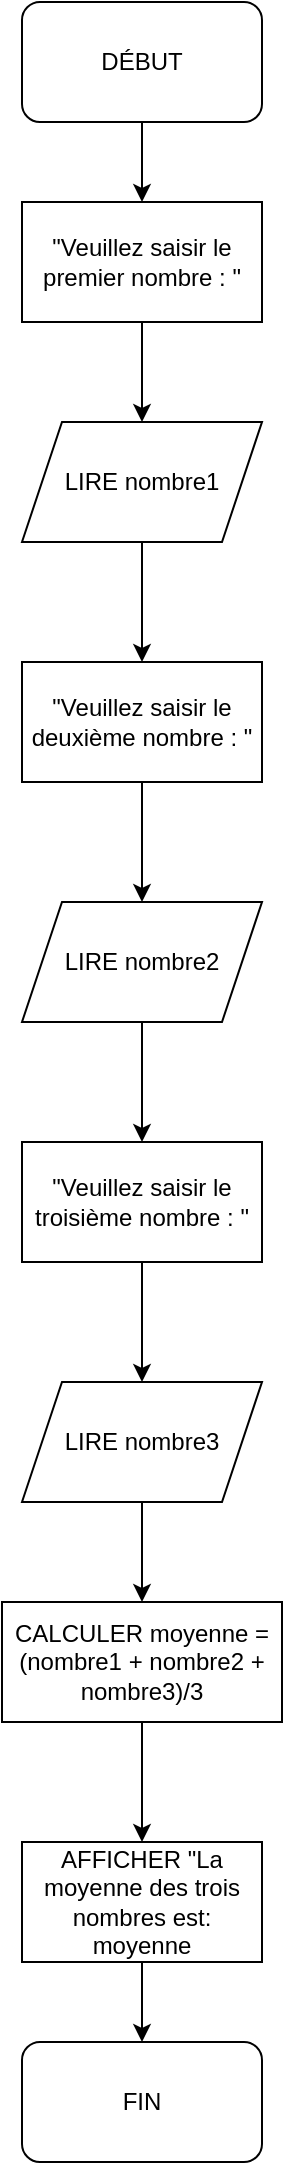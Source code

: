 <mxfile version="24.7.7" pages="17">
  <diagram name="Page-1" id="5eX4Q030cal43u4tE9cf">
    <mxGraphModel dx="1034" dy="458" grid="1" gridSize="10" guides="1" tooltips="1" connect="1" arrows="1" fold="1" page="1" pageScale="1" pageWidth="827" pageHeight="1169" math="0" shadow="0">
      <root>
        <mxCell id="0" />
        <mxCell id="1" parent="0" />
        <mxCell id="l6Bat7N4r1tJiUBigqkS-1" style="edgeStyle=none;html=1;exitX=0.5;exitY=1;exitDx=0;exitDy=0;entryX=0.5;entryY=0;entryDx=0;entryDy=0;" parent="1" source="l6Bat7N4r1tJiUBigqkS-2" target="l6Bat7N4r1tJiUBigqkS-4" edge="1">
          <mxGeometry relative="1" as="geometry" />
        </mxCell>
        <mxCell id="l6Bat7N4r1tJiUBigqkS-2" value="DÉBUT" style="rounded=1;whiteSpace=wrap;html=1;" parent="1" vertex="1">
          <mxGeometry x="40" y="270" width="120" height="60" as="geometry" />
        </mxCell>
        <mxCell id="l6Bat7N4r1tJiUBigqkS-3" value="" style="edgeStyle=none;html=1;" parent="1" source="l6Bat7N4r1tJiUBigqkS-4" target="l6Bat7N4r1tJiUBigqkS-6" edge="1">
          <mxGeometry relative="1" as="geometry" />
        </mxCell>
        <mxCell id="l6Bat7N4r1tJiUBigqkS-4" value="&quot;Veuillez saisir le premier nombre : &quot;" style="rounded=0;whiteSpace=wrap;html=1;" parent="1" vertex="1">
          <mxGeometry x="40" y="370" width="120" height="60" as="geometry" />
        </mxCell>
        <mxCell id="l6Bat7N4r1tJiUBigqkS-5" value="" style="edgeStyle=none;html=1;" parent="1" source="l6Bat7N4r1tJiUBigqkS-6" target="l6Bat7N4r1tJiUBigqkS-8" edge="1">
          <mxGeometry relative="1" as="geometry" />
        </mxCell>
        <mxCell id="l6Bat7N4r1tJiUBigqkS-6" value="LIRE nombre1" style="shape=parallelogram;perimeter=parallelogramPerimeter;whiteSpace=wrap;html=1;fixedSize=1;rounded=0;" parent="1" vertex="1">
          <mxGeometry x="40" y="480" width="120" height="60" as="geometry" />
        </mxCell>
        <mxCell id="l6Bat7N4r1tJiUBigqkS-7" value="" style="edgeStyle=none;html=1;" parent="1" source="l6Bat7N4r1tJiUBigqkS-8" target="l6Bat7N4r1tJiUBigqkS-10" edge="1">
          <mxGeometry relative="1" as="geometry" />
        </mxCell>
        <mxCell id="l6Bat7N4r1tJiUBigqkS-8" value="&quot;Veuillez saisir le deuxième nombre : &quot;" style="whiteSpace=wrap;html=1;rounded=0;" parent="1" vertex="1">
          <mxGeometry x="40" y="600" width="120" height="60" as="geometry" />
        </mxCell>
        <mxCell id="l6Bat7N4r1tJiUBigqkS-9" value="" style="edgeStyle=none;html=1;" parent="1" source="l6Bat7N4r1tJiUBigqkS-10" target="l6Bat7N4r1tJiUBigqkS-12" edge="1">
          <mxGeometry relative="1" as="geometry" />
        </mxCell>
        <mxCell id="l6Bat7N4r1tJiUBigqkS-10" value="LIRE nombre2" style="shape=parallelogram;perimeter=parallelogramPerimeter;whiteSpace=wrap;html=1;fixedSize=1;rounded=0;" parent="1" vertex="1">
          <mxGeometry x="40" y="720" width="120" height="60" as="geometry" />
        </mxCell>
        <mxCell id="l6Bat7N4r1tJiUBigqkS-11" value="" style="edgeStyle=none;html=1;" parent="1" source="l6Bat7N4r1tJiUBigqkS-12" target="l6Bat7N4r1tJiUBigqkS-14" edge="1">
          <mxGeometry relative="1" as="geometry" />
        </mxCell>
        <mxCell id="l6Bat7N4r1tJiUBigqkS-12" value="&quot;Veuillez saisir le troisième nombre : &quot;" style="rounded=0;whiteSpace=wrap;html=1;" parent="1" vertex="1">
          <mxGeometry x="40" y="840" width="120" height="60" as="geometry" />
        </mxCell>
        <mxCell id="l6Bat7N4r1tJiUBigqkS-13" value="" style="edgeStyle=none;html=1;" parent="1" source="l6Bat7N4r1tJiUBigqkS-14" target="l6Bat7N4r1tJiUBigqkS-16" edge="1">
          <mxGeometry relative="1" as="geometry" />
        </mxCell>
        <mxCell id="l6Bat7N4r1tJiUBigqkS-14" value="LIRE nombre3" style="shape=parallelogram;perimeter=parallelogramPerimeter;whiteSpace=wrap;html=1;fixedSize=1;rounded=0;" parent="1" vertex="1">
          <mxGeometry x="40" y="960" width="120" height="60" as="geometry" />
        </mxCell>
        <mxCell id="l6Bat7N4r1tJiUBigqkS-15" value="" style="edgeStyle=none;html=1;" parent="1" source="l6Bat7N4r1tJiUBigqkS-16" target="l6Bat7N4r1tJiUBigqkS-18" edge="1">
          <mxGeometry relative="1" as="geometry" />
        </mxCell>
        <mxCell id="l6Bat7N4r1tJiUBigqkS-16" value="CALCULER moyenne = (nombre1 + nombre2 + nombre3)/3" style="whiteSpace=wrap;html=1;rounded=0;" parent="1" vertex="1">
          <mxGeometry x="30" y="1070" width="140" height="60" as="geometry" />
        </mxCell>
        <mxCell id="l6Bat7N4r1tJiUBigqkS-17" value="" style="edgeStyle=none;html=1;" parent="1" source="l6Bat7N4r1tJiUBigqkS-18" target="l6Bat7N4r1tJiUBigqkS-19" edge="1">
          <mxGeometry relative="1" as="geometry" />
        </mxCell>
        <mxCell id="l6Bat7N4r1tJiUBigqkS-18" value="AFFICHER &quot;La moyenne des trois nombres est: moyenne" style="whiteSpace=wrap;html=1;rounded=0;" parent="1" vertex="1">
          <mxGeometry x="40" y="1190" width="120" height="60" as="geometry" />
        </mxCell>
        <mxCell id="l6Bat7N4r1tJiUBigqkS-19" value="FIN" style="rounded=1;whiteSpace=wrap;html=1;" parent="1" vertex="1">
          <mxGeometry x="40" y="1290" width="120" height="60" as="geometry" />
        </mxCell>
      </root>
    </mxGraphModel>
  </diagram>
  <diagram id="BtFexejdZ64q9sORLQ9k" name="Page-2">
    <mxGraphModel dx="1034" dy="458" grid="1" gridSize="10" guides="1" tooltips="1" connect="1" arrows="1" fold="1" page="1" pageScale="1" pageWidth="827" pageHeight="1169" math="0" shadow="0">
      <root>
        <mxCell id="0" />
        <mxCell id="1" parent="0" />
        <mxCell id="m4159YTi05dSgR7cBVEY-1" style="edgeStyle=none;html=1;exitX=0.5;exitY=1;exitDx=0;exitDy=0;entryX=0.5;entryY=0;entryDx=0;entryDy=0;" edge="1" parent="1" source="m4159YTi05dSgR7cBVEY-2" target="m4159YTi05dSgR7cBVEY-5">
          <mxGeometry relative="1" as="geometry" />
        </mxCell>
        <mxCell id="m4159YTi05dSgR7cBVEY-2" value="DÉBUT" style="rounded=1;whiteSpace=wrap;html=1;" vertex="1" parent="1">
          <mxGeometry x="70" y="130" width="120" height="60" as="geometry" />
        </mxCell>
        <mxCell id="m4159YTi05dSgR7cBVEY-3" value="FIN" style="rounded=1;whiteSpace=wrap;html=1;" vertex="1" parent="1">
          <mxGeometry x="70" y="890" width="120" height="60" as="geometry" />
        </mxCell>
        <mxCell id="m4159YTi05dSgR7cBVEY-4" style="edgeStyle=none;html=1;exitX=0.5;exitY=1;exitDx=0;exitDy=0;entryX=0.5;entryY=0;entryDx=0;entryDy=0;" edge="1" parent="1" source="m4159YTi05dSgR7cBVEY-5" target="m4159YTi05dSgR7cBVEY-7">
          <mxGeometry relative="1" as="geometry" />
        </mxCell>
        <mxCell id="m4159YTi05dSgR7cBVEY-5" value="AFFICHER &quot;Veuillez saisir la longueur du rectangle&quot;" style="rounded=0;whiteSpace=wrap;html=1;" vertex="1" parent="1">
          <mxGeometry x="70" y="230" width="120" height="60" as="geometry" />
        </mxCell>
        <mxCell id="m4159YTi05dSgR7cBVEY-6" value="" style="edgeStyle=none;html=1;" edge="1" parent="1" source="m4159YTi05dSgR7cBVEY-7" target="m4159YTi05dSgR7cBVEY-9">
          <mxGeometry relative="1" as="geometry" />
        </mxCell>
        <mxCell id="m4159YTi05dSgR7cBVEY-7" value="LIRE longueur" style="shape=parallelogram;perimeter=parallelogramPerimeter;whiteSpace=wrap;html=1;fixedSize=1;" vertex="1" parent="1">
          <mxGeometry x="70" y="330" width="120" height="60" as="geometry" />
        </mxCell>
        <mxCell id="m4159YTi05dSgR7cBVEY-8" value="" style="edgeStyle=none;html=1;" edge="1" parent="1" source="m4159YTi05dSgR7cBVEY-9" target="m4159YTi05dSgR7cBVEY-11">
          <mxGeometry relative="1" as="geometry" />
        </mxCell>
        <mxCell id="m4159YTi05dSgR7cBVEY-9" value="AFFICHER &quot;Veuillez saisir la largeur du rectangle&quot;" style="whiteSpace=wrap;html=1;" vertex="1" parent="1">
          <mxGeometry x="70" y="440" width="120" height="60" as="geometry" />
        </mxCell>
        <mxCell id="m4159YTi05dSgR7cBVEY-10" value="" style="edgeStyle=none;html=1;" edge="1" parent="1" source="m4159YTi05dSgR7cBVEY-11" target="m4159YTi05dSgR7cBVEY-13">
          <mxGeometry relative="1" as="geometry" />
        </mxCell>
        <mxCell id="m4159YTi05dSgR7cBVEY-11" value="LIRE largeur" style="shape=parallelogram;perimeter=parallelogramPerimeter;whiteSpace=wrap;html=1;fixedSize=1;" vertex="1" parent="1">
          <mxGeometry x="70" y="550" width="120" height="60" as="geometry" />
        </mxCell>
        <mxCell id="m4159YTi05dSgR7cBVEY-12" value="" style="edgeStyle=none;html=1;" edge="1" parent="1" source="m4159YTi05dSgR7cBVEY-13" target="m4159YTi05dSgR7cBVEY-15">
          <mxGeometry relative="1" as="geometry" />
        </mxCell>
        <mxCell id="m4159YTi05dSgR7cBVEY-13" value="CALCULER aire = longueur x largeur" style="whiteSpace=wrap;html=1;" vertex="1" parent="1">
          <mxGeometry x="70" y="670" width="120" height="60" as="geometry" />
        </mxCell>
        <mxCell id="m4159YTi05dSgR7cBVEY-14" style="edgeStyle=none;html=1;exitX=0.5;exitY=1;exitDx=0;exitDy=0;entryX=0.5;entryY=0;entryDx=0;entryDy=0;" edge="1" parent="1" source="m4159YTi05dSgR7cBVEY-15" target="m4159YTi05dSgR7cBVEY-3">
          <mxGeometry relative="1" as="geometry" />
        </mxCell>
        <mxCell id="m4159YTi05dSgR7cBVEY-15" value="AFFICHER &quot;L&#39;aire du rectangle est: &quot; aire" style="whiteSpace=wrap;html=1;" vertex="1" parent="1">
          <mxGeometry x="70" y="790" width="120" height="60" as="geometry" />
        </mxCell>
      </root>
    </mxGraphModel>
  </diagram>
  <diagram id="sdB3q6RiLR2rOzRtmzpr" name="Page-3">
    <mxGraphModel dx="392" dy="451" grid="1" gridSize="10" guides="1" tooltips="1" connect="1" arrows="1" fold="1" page="1" pageScale="1" pageWidth="827" pageHeight="1169" math="0" shadow="0">
      <root>
        <mxCell id="0" />
        <mxCell id="1" parent="0" />
        <mxCell id="srWkxfmoEyLZCl1tzg56-6" style="edgeStyle=orthogonalEdgeStyle;rounded=0;orthogonalLoop=1;jettySize=auto;html=1;exitX=0.5;exitY=1;exitDx=0;exitDy=0;entryX=0.5;entryY=0;entryDx=0;entryDy=0;" edge="1" parent="1" source="1Uzi8sGTm2Drs4TYPaYb-1" target="srWkxfmoEyLZCl1tzg56-1">
          <mxGeometry relative="1" as="geometry" />
        </mxCell>
        <mxCell id="1Uzi8sGTm2Drs4TYPaYb-1" value="DÉBUT" style="rounded=1;whiteSpace=wrap;html=1;" vertex="1" parent="1">
          <mxGeometry x="120" y="40" width="120" height="60" as="geometry" />
        </mxCell>
        <mxCell id="srWkxfmoEyLZCl1tzg56-8" style="edgeStyle=orthogonalEdgeStyle;rounded=0;orthogonalLoop=1;jettySize=auto;html=1;exitX=0.5;exitY=1;exitDx=0;exitDy=0;" edge="1" parent="1" source="1Uzi8sGTm2Drs4TYPaYb-2" target="srWkxfmoEyLZCl1tzg56-2">
          <mxGeometry relative="1" as="geometry" />
        </mxCell>
        <mxCell id="1Uzi8sGTm2Drs4TYPaYb-2" value="LIRE rayon" style="shape=parallelogram;perimeter=parallelogramPerimeter;whiteSpace=wrap;html=1;fixedSize=1;" vertex="1" parent="1">
          <mxGeometry x="90" y="270" width="160" height="60" as="geometry" />
        </mxCell>
        <mxCell id="srWkxfmoEyLZCl1tzg56-1" value="AFFICHER &quot;&lt;span style=&quot;font-size: 11pt; line-height: 15.693px;&quot;&gt;Veuillez saisir le rayon du cercle :&lt;/span&gt;&quot;" style="rounded=0;whiteSpace=wrap;html=1;" vertex="1" parent="1">
          <mxGeometry x="100" y="160" width="160" height="60" as="geometry" />
        </mxCell>
        <mxCell id="srWkxfmoEyLZCl1tzg56-9" value="" style="edgeStyle=orthogonalEdgeStyle;rounded=0;orthogonalLoop=1;jettySize=auto;html=1;" edge="1" parent="1" source="srWkxfmoEyLZCl1tzg56-2" target="srWkxfmoEyLZCl1tzg56-3">
          <mxGeometry relative="1" as="geometry" />
        </mxCell>
        <mxCell id="srWkxfmoEyLZCl1tzg56-2" value="CALCULER circonference = 2 * PI * rayon" style="rounded=0;whiteSpace=wrap;html=1;" vertex="1" parent="1">
          <mxGeometry x="90" y="370" width="160" height="60" as="geometry" />
        </mxCell>
        <mxCell id="srWkxfmoEyLZCl1tzg56-10" value="" style="edgeStyle=orthogonalEdgeStyle;rounded=0;orthogonalLoop=1;jettySize=auto;html=1;" edge="1" parent="1" source="srWkxfmoEyLZCl1tzg56-3" target="srWkxfmoEyLZCl1tzg56-5">
          <mxGeometry relative="1" as="geometry" />
        </mxCell>
        <mxCell id="srWkxfmoEyLZCl1tzg56-3" value="AFFICHER &quot;&lt;span style=&quot;font-size:11.0pt;line-height:107%;&lt;br/&gt;font-family:&amp;quot;Calibri&amp;quot;,sans-serif;mso-ascii-theme-font:minor-latin;mso-fareast-font-family:&lt;br/&gt;Calibri;mso-fareast-theme-font:minor-latin;mso-hansi-theme-font:minor-latin;&lt;br/&gt;mso-bidi-theme-font:minor-latin;mso-ansi-language:FR-CA;mso-fareast-language:&lt;br/&gt;EN-US;mso-bidi-language:AR-SA&quot;&gt;La circonférence du cercle est : &quot;&lt;br/&gt;circonference&lt;/span&gt;&quot;" style="rounded=0;whiteSpace=wrap;html=1;" vertex="1" parent="1">
          <mxGeometry x="75" y="470" width="190" height="60" as="geometry" />
        </mxCell>
        <mxCell id="srWkxfmoEyLZCl1tzg56-5" value="FIN" style="rounded=1;whiteSpace=wrap;html=1;" vertex="1" parent="1">
          <mxGeometry x="110" y="585" width="120" height="60" as="geometry" />
        </mxCell>
        <mxCell id="srWkxfmoEyLZCl1tzg56-7" style="edgeStyle=orthogonalEdgeStyle;rounded=0;orthogonalLoop=1;jettySize=auto;html=1;exitX=0.5;exitY=1;exitDx=0;exitDy=0;entryX=0.558;entryY=-0.017;entryDx=0;entryDy=0;entryPerimeter=0;" edge="1" parent="1" source="srWkxfmoEyLZCl1tzg56-1" target="1Uzi8sGTm2Drs4TYPaYb-2">
          <mxGeometry relative="1" as="geometry" />
        </mxCell>
      </root>
    </mxGraphModel>
  </diagram>
  <diagram id="1wRHwCY2B2gN1H9mx7yu" name="Page-4">
    <mxGraphModel dx="392" dy="451" grid="1" gridSize="10" guides="1" tooltips="1" connect="1" arrows="1" fold="1" page="1" pageScale="1" pageWidth="827" pageHeight="1169" math="0" shadow="0">
      <root>
        <mxCell id="0" />
        <mxCell id="1" parent="0" />
        <mxCell id="6Qdc_yV_WzYwVpa7C919-7" style="edgeStyle=orthogonalEdgeStyle;rounded=0;orthogonalLoop=1;jettySize=auto;html=1;exitX=0.5;exitY=1;exitDx=0;exitDy=0;entryX=0.5;entryY=0;entryDx=0;entryDy=0;" edge="1" parent="1" source="6Qdc_yV_WzYwVpa7C919-1" target="6Qdc_yV_WzYwVpa7C919-2">
          <mxGeometry relative="1" as="geometry" />
        </mxCell>
        <mxCell id="6Qdc_yV_WzYwVpa7C919-1" value="DÉBUT" style="rounded=1;whiteSpace=wrap;html=1;" vertex="1" parent="1">
          <mxGeometry x="130" y="30" width="120" height="60" as="geometry" />
        </mxCell>
        <mxCell id="6Qdc_yV_WzYwVpa7C919-8" style="edgeStyle=orthogonalEdgeStyle;rounded=0;orthogonalLoop=1;jettySize=auto;html=1;exitX=0.5;exitY=1;exitDx=0;exitDy=0;" edge="1" parent="1" source="6Qdc_yV_WzYwVpa7C919-2" target="6Qdc_yV_WzYwVpa7C919-3">
          <mxGeometry relative="1" as="geometry" />
        </mxCell>
        <mxCell id="6Qdc_yV_WzYwVpa7C919-2" value="AFFICHER &quot;&lt;span style=&quot;font-size:11.0pt;line-height:107%;&lt;br/&gt;font-family:&amp;quot;Calibri&amp;quot;,sans-serif;mso-ascii-theme-font:minor-latin;mso-fareast-font-family:&lt;br/&gt;Calibri;mso-fareast-theme-font:minor-latin;mso-hansi-theme-font:minor-latin;&lt;br/&gt;mso-bidi-theme-font:minor-latin;mso-ansi-language:FR-CA;mso-fareast-language:&lt;br/&gt;EN-US;mso-bidi-language:AR-SA&quot;&gt;Veuillez saisir une température en Fahrenheit :&lt;/span&gt;&quot;" style="rounded=0;whiteSpace=wrap;html=1;" vertex="1" parent="1">
          <mxGeometry x="115" y="140" width="150" height="60" as="geometry" />
        </mxCell>
        <mxCell id="6Qdc_yV_WzYwVpa7C919-9" value="" style="edgeStyle=orthogonalEdgeStyle;rounded=0;orthogonalLoop=1;jettySize=auto;html=1;" edge="1" parent="1" source="6Qdc_yV_WzYwVpa7C919-3" target="6Qdc_yV_WzYwVpa7C919-4">
          <mxGeometry relative="1" as="geometry" />
        </mxCell>
        <mxCell id="6Qdc_yV_WzYwVpa7C919-3" value="LIRE tempFarenheit" style="shape=parallelogram;perimeter=parallelogramPerimeter;whiteSpace=wrap;html=1;fixedSize=1;" vertex="1" parent="1">
          <mxGeometry x="120" y="260" width="140" height="50" as="geometry" />
        </mxCell>
        <mxCell id="6Qdc_yV_WzYwVpa7C919-10" value="" style="edgeStyle=orthogonalEdgeStyle;rounded=0;orthogonalLoop=1;jettySize=auto;html=1;" edge="1" parent="1" source="6Qdc_yV_WzYwVpa7C919-4" target="6Qdc_yV_WzYwVpa7C919-5">
          <mxGeometry relative="1" as="geometry" />
        </mxCell>
        <mxCell id="6Qdc_yV_WzYwVpa7C919-4" value="CALCULER tempCelsius = (tempFarenheit - 32) * 5 / 9" style="rounded=0;whiteSpace=wrap;html=1;" vertex="1" parent="1">
          <mxGeometry x="112.5" y="370" width="155" height="60" as="geometry" />
        </mxCell>
        <mxCell id="6Qdc_yV_WzYwVpa7C919-11" value="" style="edgeStyle=orthogonalEdgeStyle;rounded=0;orthogonalLoop=1;jettySize=auto;html=1;" edge="1" parent="1" source="6Qdc_yV_WzYwVpa7C919-5" target="6Qdc_yV_WzYwVpa7C919-6">
          <mxGeometry relative="1" as="geometry" />
        </mxCell>
        <mxCell id="6Qdc_yV_WzYwVpa7C919-5" value="AFFICHER &quot;&lt;span style=&quot;font-size:11.0pt;line-height:107%;&lt;br/&gt;font-family:&amp;quot;Calibri&amp;quot;,sans-serif;mso-ascii-theme-font:minor-latin;mso-fareast-font-family:&lt;br/&gt;Calibri;mso-fareast-theme-font:minor-latin;mso-hansi-theme-font:minor-latin;&lt;br/&gt;mso-bidi-theme-font:minor-latin;mso-ansi-language:FR-CA;mso-fareast-language:&lt;br/&gt;EN-US;mso-bidi-language:AR-SA&quot;&gt;La température en Celsius est : &quot;&lt;br/&gt;tempCelsius&lt;/span&gt;&lt;span style=&quot;color: rgba(0, 0, 0, 0); font-family: monospace; font-size: 0px; text-align: start; text-wrap: nowrap;&quot;&gt;%3CmxGraphModel%3E%3Croot%3E%3CmxCell%20id%3D%220%22%2F%3E%3CmxCell%20id%3D%221%22%20parent%3D%220%22%2F%3E%3CmxCell%20id%3D%222%22%20value%3D%22AFFICHER%20%26quot%3B%26lt%3Bspan%20style%3D%26quot%3Bfont-size%3A11.0pt%3Bline-height%3A107%25%3B%26lt%3Bbr%2F%26gt%3Bfont-family%3A%26amp%3Bquot%3BCalibri%26amp%3Bquot%3B%2Csans-serif%3Bmso-ascii-theme-font%3Aminor-latin%3Bmso-fareast-font-family%3A%26lt%3Bbr%2F%26gt%3BCalibri%3Bmso-fareast-theme-font%3Aminor-latin%3Bmso-hansi-theme-font%3Aminor-latin%3B%26lt%3Bbr%2F%26gt%3Bmso-bidi-theme-font%3Aminor-latin%3Bmso-ansi-language%3AFR-CA%3Bmso-fareast-language%3A%26lt%3Bbr%2F%26gt%3BEN-US%3Bmso-bidi-language%3AAR-SA%26quot%3B%26gt%3BVeuillez%20saisir%20une%20temp%C3%A9rature%20en%20Fahrenheit%20%3A%26lt%3B%2Fspan%26gt%3B%26quot%3B%22%20style%3D%22rounded%3D0%3BwhiteSpace%3Dwrap%3Bhtml%3D1%3B%22%20vertex%3D%221%22%20parent%3D%221%22%3E%3CmxGeometry%20x%3D%22115%22%20y%3D%22140%22%20width%3D%22150%22%20height%3D%2260%22%20as%3D%22geometry%22%2F%3E%3C%2FmxCell%3E%3C%2Froot%3E%3C%2FmxGraphModel%3E&lt;/span&gt;&quot;" style="rounded=0;whiteSpace=wrap;html=1;" vertex="1" parent="1">
          <mxGeometry x="105" y="470" width="170" height="70" as="geometry" />
        </mxCell>
        <mxCell id="6Qdc_yV_WzYwVpa7C919-6" value="FIN" style="rounded=1;whiteSpace=wrap;html=1;" vertex="1" parent="1">
          <mxGeometry x="130" y="570" width="120" height="60" as="geometry" />
        </mxCell>
      </root>
    </mxGraphModel>
  </diagram>
  <diagram name="devinette" id="YwndfQy_nLcjHg41MHkl">
    <mxGraphModel dx="392" dy="457" grid="1" gridSize="10" guides="1" tooltips="1" connect="1" arrows="1" fold="1" page="1" pageScale="1" pageWidth="827" pageHeight="1169" math="0" shadow="0">
      <root>
        <mxCell id="d9HDL7Cr_H3jul3AZo8y-0" />
        <mxCell id="d9HDL7Cr_H3jul3AZo8y-1" parent="d9HDL7Cr_H3jul3AZo8y-0" />
        <mxCell id="d9HDL7Cr_H3jul3AZo8y-2" value="" style="edgeStyle=orthogonalEdgeStyle;rounded=0;orthogonalLoop=1;jettySize=auto;html=1;" parent="d9HDL7Cr_H3jul3AZo8y-1" target="d9HDL7Cr_H3jul3AZo8y-5" edge="1">
          <mxGeometry relative="1" as="geometry">
            <mxPoint x="120" y="160" as="sourcePoint" />
          </mxGeometry>
        </mxCell>
        <mxCell id="d9HDL7Cr_H3jul3AZo8y-4" style="edgeStyle=none;html=1;exitX=0.5;exitY=1;exitDx=0;exitDy=0;entryX=0.5;entryY=0;entryDx=0;entryDy=0;" parent="d9HDL7Cr_H3jul3AZo8y-1" source="d9HDL7Cr_H3jul3AZo8y-5" target="d9HDL7Cr_H3jul3AZo8y-7" edge="1">
          <mxGeometry relative="1" as="geometry" />
        </mxCell>
        <mxCell id="d9HDL7Cr_H3jul3AZo8y-5" value="devinette = RAND()" style="shape=process;whiteSpace=wrap;html=1;backgroundOutline=1;" parent="d9HDL7Cr_H3jul3AZo8y-1" vertex="1">
          <mxGeometry x="60" y="190" width="120" height="60" as="geometry" />
        </mxCell>
        <mxCell id="d9HDL7Cr_H3jul3AZo8y-6" style="edgeStyle=none;html=1;exitX=0.5;exitY=1;exitDx=0;exitDy=0;entryX=0.5;entryY=0;entryDx=0;entryDy=0;" parent="d9HDL7Cr_H3jul3AZo8y-1" source="d9HDL7Cr_H3jul3AZo8y-7" target="d9HDL7Cr_H3jul3AZo8y-10" edge="1">
          <mxGeometry relative="1" as="geometry" />
        </mxCell>
        <mxCell id="d9HDL7Cr_H3jul3AZo8y-7" value="LIRE: nombre" style="shape=parallelogram;perimeter=parallelogramPerimeter;whiteSpace=wrap;html=1;fixedSize=1;" parent="d9HDL7Cr_H3jul3AZo8y-1" vertex="1">
          <mxGeometry x="60" y="310" width="120" height="60" as="geometry" />
        </mxCell>
        <mxCell id="d9HDL7Cr_H3jul3AZo8y-8" style="edgeStyle=none;html=1;exitX=0.5;exitY=1;exitDx=0;exitDy=0;entryX=0.5;entryY=0;entryDx=0;entryDy=0;" parent="d9HDL7Cr_H3jul3AZo8y-1" source="d9HDL7Cr_H3jul3AZo8y-10" target="d9HDL7Cr_H3jul3AZo8y-12" edge="1">
          <mxGeometry relative="1" as="geometry" />
        </mxCell>
        <mxCell id="d9HDL7Cr_H3jul3AZo8y-9" style="edgeStyle=none;html=1;exitX=1;exitY=0.5;exitDx=0;exitDy=0;entryX=0.5;entryY=0;entryDx=0;entryDy=0;" parent="d9HDL7Cr_H3jul3AZo8y-1" source="d9HDL7Cr_H3jul3AZo8y-10" target="d9HDL7Cr_H3jul3AZo8y-14" edge="1">
          <mxGeometry relative="1" as="geometry">
            <Array as="points">
              <mxPoint x="290" y="445" />
            </Array>
          </mxGeometry>
        </mxCell>
        <mxCell id="d9HDL7Cr_H3jul3AZo8y-10" value="nombre = devinette ?" style="rhombus;whiteSpace=wrap;html=1;" parent="d9HDL7Cr_H3jul3AZo8y-1" vertex="1">
          <mxGeometry x="40" y="410" width="160" height="70" as="geometry" />
        </mxCell>
        <mxCell id="d9HDL7Cr_H3jul3AZo8y-11" style="edgeStyle=none;html=1;exitX=0.5;exitY=1;exitDx=0;exitDy=0;entryX=0.5;entryY=0;entryDx=0;entryDy=0;" parent="d9HDL7Cr_H3jul3AZo8y-1" source="d9HDL7Cr_H3jul3AZo8y-12" target="yQjh87BUXgEd--aPRsCL-0" edge="1">
          <mxGeometry relative="1" as="geometry">
            <mxPoint x="120" y="660" as="targetPoint" />
          </mxGeometry>
        </mxCell>
        <mxCell id="d9HDL7Cr_H3jul3AZo8y-12" value="AFFICHER:&lt;br&gt;&quot;Bravo&quot;" style="shape=parallelogram;perimeter=parallelogramPerimeter;whiteSpace=wrap;html=1;fixedSize=1;" parent="d9HDL7Cr_H3jul3AZo8y-1" vertex="1">
          <mxGeometry x="60" y="550" width="120" height="60" as="geometry" />
        </mxCell>
        <mxCell id="d9HDL7Cr_H3jul3AZo8y-13" style="edgeStyle=none;html=1;exitX=0.5;exitY=1;exitDx=0;exitDy=0;entryX=0.75;entryY=0;entryDx=0;entryDy=0;" parent="d9HDL7Cr_H3jul3AZo8y-1" source="d9HDL7Cr_H3jul3AZo8y-14" target="d9HDL7Cr_H3jul3AZo8y-7" edge="1">
          <mxGeometry relative="1" as="geometry">
            <Array as="points">
              <mxPoint x="290" y="650" />
              <mxPoint x="380" y="650" />
              <mxPoint x="380" y="270" />
              <mxPoint x="150" y="270" />
            </Array>
          </mxGeometry>
        </mxCell>
        <mxCell id="d9HDL7Cr_H3jul3AZo8y-14" value="AFFICHER:&lt;br&gt;&quot;Essais encore&quot;" style="shape=parallelogram;perimeter=parallelogramPerimeter;whiteSpace=wrap;html=1;fixedSize=1;" parent="d9HDL7Cr_H3jul3AZo8y-1" vertex="1">
          <mxGeometry x="230" y="550" width="120" height="60" as="geometry" />
        </mxCell>
        <mxCell id="d9HDL7Cr_H3jul3AZo8y-15" style="edgeStyle=none;html=1;exitX=0.5;exitY=1;exitDx=0;exitDy=0;entryX=0.5;entryY=0;entryDx=0;entryDy=0;" parent="d9HDL7Cr_H3jul3AZo8y-1" target="d9HDL7Cr_H3jul3AZo8y-5" edge="1">
          <mxGeometry relative="1" as="geometry">
            <mxPoint x="120" y="160" as="sourcePoint" />
          </mxGeometry>
        </mxCell>
        <mxCell id="d9HDL7Cr_H3jul3AZo8y-17" value="Faux" style="text;html=1;align=center;verticalAlign=middle;resizable=0;points=[];autosize=1;strokeColor=none;fillColor=none;" parent="d9HDL7Cr_H3jul3AZo8y-1" vertex="1">
          <mxGeometry x="190" y="410" width="50" height="30" as="geometry" />
        </mxCell>
        <mxCell id="d9HDL7Cr_H3jul3AZo8y-18" value="Vrai" style="text;html=1;align=center;verticalAlign=middle;resizable=0;points=[];autosize=1;strokeColor=none;fillColor=none;" parent="d9HDL7Cr_H3jul3AZo8y-1" vertex="1">
          <mxGeometry x="120" y="480" width="40" height="30" as="geometry" />
        </mxCell>
        <mxCell id="yQjh87BUXgEd--aPRsCL-0" value="FIN" style="ellipse;whiteSpace=wrap;html=1;" vertex="1" parent="d9HDL7Cr_H3jul3AZo8y-1">
          <mxGeometry x="60" y="660" width="120" height="60" as="geometry" />
        </mxCell>
        <mxCell id="yQjh87BUXgEd--aPRsCL-2" value="" style="edgeStyle=orthogonalEdgeStyle;rounded=0;orthogonalLoop=1;jettySize=auto;html=1;" edge="1" parent="d9HDL7Cr_H3jul3AZo8y-1" source="yQjh87BUXgEd--aPRsCL-1" target="d9HDL7Cr_H3jul3AZo8y-5">
          <mxGeometry relative="1" as="geometry" />
        </mxCell>
        <mxCell id="yQjh87BUXgEd--aPRsCL-1" value="DÉBUT" style="ellipse;whiteSpace=wrap;html=1;" vertex="1" parent="d9HDL7Cr_H3jul3AZo8y-1">
          <mxGeometry x="60" y="90" width="120" height="60" as="geometry" />
        </mxCell>
      </root>
    </mxGraphModel>
  </diagram>
  <diagram id="-vMFQqii8Rf9ohioS8Fd" name="Page-5">
    <mxGraphModel dx="1088" dy="458" grid="1" gridSize="10" guides="1" tooltips="1" connect="1" arrows="1" fold="1" page="1" pageScale="1" pageWidth="827" pageHeight="1169" math="0" shadow="0">
      <root>
        <mxCell id="0" />
        <mxCell id="1" parent="0" />
        <mxCell id="SHipN6LYyHBsjLesFodC-18" value="" style="edgeStyle=orthogonalEdgeStyle;rounded=0;orthogonalLoop=1;jettySize=auto;html=1;" edge="1" parent="1" source="SHipN6LYyHBsjLesFodC-1" target="SHipN6LYyHBsjLesFodC-3">
          <mxGeometry relative="1" as="geometry" />
        </mxCell>
        <mxCell id="SHipN6LYyHBsjLesFodC-1" value="DÉBUT" style="rounded=1;whiteSpace=wrap;html=1;" vertex="1" parent="1">
          <mxGeometry x="60" y="100" width="120" height="60" as="geometry" />
        </mxCell>
        <mxCell id="SHipN6LYyHBsjLesFodC-2" style="edgeStyle=none;html=1;exitX=0.5;exitY=1;exitDx=0;exitDy=0;entryX=0.5;entryY=0;entryDx=0;entryDy=0;" edge="1" parent="1" source="SHipN6LYyHBsjLesFodC-3" target="SHipN6LYyHBsjLesFodC-5">
          <mxGeometry relative="1" as="geometry" />
        </mxCell>
        <mxCell id="SHipN6LYyHBsjLesFodC-3" value="devinette = RAND()" style="shape=process;whiteSpace=wrap;html=1;backgroundOutline=1;" vertex="1" parent="1">
          <mxGeometry x="60" y="190" width="120" height="60" as="geometry" />
        </mxCell>
        <mxCell id="SHipN6LYyHBsjLesFodC-4" style="edgeStyle=none;html=1;exitX=0.5;exitY=1;exitDx=0;exitDy=0;entryX=0.5;entryY=0;entryDx=0;entryDy=0;" edge="1" parent="1" source="SHipN6LYyHBsjLesFodC-5" target="SHipN6LYyHBsjLesFodC-8">
          <mxGeometry relative="1" as="geometry" />
        </mxCell>
        <mxCell id="SHipN6LYyHBsjLesFodC-5" value="LIRE: nombre" style="shape=parallelogram;perimeter=parallelogramPerimeter;whiteSpace=wrap;html=1;fixedSize=1;" vertex="1" parent="1">
          <mxGeometry x="60" y="310" width="120" height="60" as="geometry" />
        </mxCell>
        <mxCell id="SHipN6LYyHBsjLesFodC-6" style="edgeStyle=none;html=1;exitX=0.5;exitY=1;exitDx=0;exitDy=0;entryX=0.5;entryY=0;entryDx=0;entryDy=0;" edge="1" parent="1" source="SHipN6LYyHBsjLesFodC-8" target="SHipN6LYyHBsjLesFodC-10">
          <mxGeometry relative="1" as="geometry" />
        </mxCell>
        <mxCell id="PKFRK5z6AfM6bTwOZrg8-7" value="VRAI" style="edgeLabel;html=1;align=center;verticalAlign=middle;resizable=0;points=[];" vertex="1" connectable="0" parent="SHipN6LYyHBsjLesFodC-6">
          <mxGeometry x="-0.048" y="-2" relative="1" as="geometry">
            <mxPoint as="offset" />
          </mxGeometry>
        </mxCell>
        <mxCell id="SHipN6LYyHBsjLesFodC-7" style="edgeStyle=none;html=1;exitX=1;exitY=0.5;exitDx=0;exitDy=0;entryX=0.5;entryY=0;entryDx=0;entryDy=0;" edge="1" parent="1" source="SHipN6LYyHBsjLesFodC-8" target="PKFRK5z6AfM6bTwOZrg8-2">
          <mxGeometry relative="1" as="geometry">
            <Array as="points">
              <mxPoint x="315" y="445" />
            </Array>
            <mxPoint x="290" y="490" as="targetPoint" />
          </mxGeometry>
        </mxCell>
        <mxCell id="PKFRK5z6AfM6bTwOZrg8-8" value="FAUX" style="edgeLabel;html=1;align=center;verticalAlign=middle;resizable=0;points=[];" vertex="1" connectable="0" parent="SHipN6LYyHBsjLesFodC-7">
          <mxGeometry x="-0.273" y="-1" relative="1" as="geometry">
            <mxPoint as="offset" />
          </mxGeometry>
        </mxCell>
        <mxCell id="SHipN6LYyHBsjLesFodC-8" value="nombre = devinette ?" style="rhombus;whiteSpace=wrap;html=1;" vertex="1" parent="1">
          <mxGeometry x="40" y="410" width="160" height="70" as="geometry" />
        </mxCell>
        <mxCell id="SHipN6LYyHBsjLesFodC-9" style="edgeStyle=none;html=1;exitX=0.5;exitY=1;exitDx=0;exitDy=0;entryX=0.5;entryY=0;entryDx=0;entryDy=0;" edge="1" parent="1" source="SHipN6LYyHBsjLesFodC-10" target="SHipN6LYyHBsjLesFodC-15">
          <mxGeometry relative="1" as="geometry" />
        </mxCell>
        <mxCell id="SHipN6LYyHBsjLesFodC-10" value="AFFICHER:&lt;br&gt;&quot;Bravo&quot;" style="shape=parallelogram;perimeter=parallelogramPerimeter;whiteSpace=wrap;html=1;fixedSize=1;" vertex="1" parent="1">
          <mxGeometry x="60" y="550" width="120" height="60" as="geometry" />
        </mxCell>
        <mxCell id="SHipN6LYyHBsjLesFodC-11" style="edgeStyle=none;html=1;entryX=0.75;entryY=0;entryDx=0;entryDy=0;exitX=1;exitY=0.5;exitDx=0;exitDy=0;" edge="1" parent="1" source="SHipN6LYyHBsjLesFodC-12" target="SHipN6LYyHBsjLesFodC-5">
          <mxGeometry relative="1" as="geometry">
            <Array as="points">
              <mxPoint x="470" y="770" />
              <mxPoint x="670" y="770" />
              <mxPoint x="670" y="270" />
              <mxPoint x="480" y="270" />
              <mxPoint x="150" y="270" />
            </Array>
            <mxPoint x="360" y="720" as="sourcePoint" />
          </mxGeometry>
        </mxCell>
        <mxCell id="SHipN6LYyHBsjLesFodC-12" value="AFFICHER:&lt;br&gt;&quot;Essais encore&quot;" style="shape=parallelogram;perimeter=parallelogramPerimeter;whiteSpace=wrap;html=1;fixedSize=1;" vertex="1" parent="1">
          <mxGeometry x="200" y="740" width="120" height="60" as="geometry" />
        </mxCell>
        <mxCell id="SHipN6LYyHBsjLesFodC-13" style="edgeStyle=none;html=1;exitX=0.5;exitY=1;exitDx=0;exitDy=0;entryX=0.5;entryY=0;entryDx=0;entryDy=0;" edge="1" parent="1" target="SHipN6LYyHBsjLesFodC-3">
          <mxGeometry relative="1" as="geometry">
            <mxPoint x="120" y="160" as="sourcePoint" />
          </mxGeometry>
        </mxCell>
        <mxCell id="SHipN6LYyHBsjLesFodC-15" value="FIN" style="rounded=1;whiteSpace=wrap;html=1;" vertex="1" parent="1">
          <mxGeometry x="60" y="660" width="120" height="60" as="geometry" />
        </mxCell>
        <mxCell id="PKFRK5z6AfM6bTwOZrg8-5" style="edgeStyle=orthogonalEdgeStyle;rounded=0;orthogonalLoop=1;jettySize=auto;html=1;exitX=0.5;exitY=1;exitDx=0;exitDy=0;entryX=0.5;entryY=0;entryDx=0;entryDy=0;" edge="1" parent="1" source="PKFRK5z6AfM6bTwOZrg8-2" target="PKFRK5z6AfM6bTwOZrg8-4">
          <mxGeometry relative="1" as="geometry" />
        </mxCell>
        <mxCell id="PKFRK5z6AfM6bTwOZrg8-6" value="VRAI" style="edgeLabel;html=1;align=center;verticalAlign=middle;resizable=0;points=[];" vertex="1" connectable="0" parent="PKFRK5z6AfM6bTwOZrg8-5">
          <mxGeometry x="-0.267" y="1" relative="1" as="geometry">
            <mxPoint as="offset" />
          </mxGeometry>
        </mxCell>
        <mxCell id="PKFRK5z6AfM6bTwOZrg8-2" value="nombre &amp;gt; devinette ?" style="rhombus;whiteSpace=wrap;html=1;" vertex="1" parent="1">
          <mxGeometry x="245" y="490" width="140" height="70" as="geometry" />
        </mxCell>
        <mxCell id="PKFRK5z6AfM6bTwOZrg8-3" style="edgeStyle=none;html=1;exitX=1;exitY=0.5;exitDx=0;exitDy=0;entryX=0.5;entryY=0;entryDx=0;entryDy=0;" edge="1" parent="1" source="PKFRK5z6AfM6bTwOZrg8-2" target="PKFRK5z6AfM6bTwOZrg8-9">
          <mxGeometry relative="1" as="geometry">
            <Array as="points">
              <mxPoint x="494" y="525" />
            </Array>
            <mxPoint x="390" y="530" as="sourcePoint" />
            <mxPoint x="470" y="600" as="targetPoint" />
          </mxGeometry>
        </mxCell>
        <mxCell id="PKFRK5z6AfM6bTwOZrg8-12" value="FAUX" style="edgeLabel;html=1;align=center;verticalAlign=middle;resizable=0;points=[];" vertex="1" connectable="0" parent="PKFRK5z6AfM6bTwOZrg8-3">
          <mxGeometry x="-0.346" y="1" relative="1" as="geometry">
            <mxPoint as="offset" />
          </mxGeometry>
        </mxCell>
        <mxCell id="PKFRK5z6AfM6bTwOZrg8-4" value="AFFICHER:&lt;br&gt;&quot;Le nombre est plus grand&quot;" style="shape=parallelogram;perimeter=parallelogramPerimeter;whiteSpace=wrap;html=1;fixedSize=1;" vertex="1" parent="1">
          <mxGeometry x="230" y="630" width="170" height="60" as="geometry" />
        </mxCell>
        <mxCell id="PKFRK5z6AfM6bTwOZrg8-9" value="AFFICHER:&lt;br&gt;&quot;Le nombre est plus petit&quot;" style="shape=parallelogram;perimeter=parallelogramPerimeter;whiteSpace=wrap;html=1;fixedSize=1;" vertex="1" parent="1">
          <mxGeometry x="410" y="630" width="164" height="60" as="geometry" />
        </mxCell>
        <mxCell id="PKFRK5z6AfM6bTwOZrg8-10" style="edgeStyle=orthogonalEdgeStyle;rounded=0;orthogonalLoop=1;jettySize=auto;html=1;exitX=0.5;exitY=1;exitDx=0;exitDy=0;entryX=0.558;entryY=-0.017;entryDx=0;entryDy=0;entryPerimeter=0;" edge="1" parent="1" source="PKFRK5z6AfM6bTwOZrg8-4" target="SHipN6LYyHBsjLesFodC-12">
          <mxGeometry relative="1" as="geometry" />
        </mxCell>
        <mxCell id="PKFRK5z6AfM6bTwOZrg8-11" style="edgeStyle=orthogonalEdgeStyle;rounded=0;orthogonalLoop=1;jettySize=auto;html=1;exitX=0.5;exitY=1;exitDx=0;exitDy=0;entryX=0.564;entryY=-0.028;entryDx=0;entryDy=0;entryPerimeter=0;" edge="1" parent="1" source="PKFRK5z6AfM6bTwOZrg8-9" target="SHipN6LYyHBsjLesFodC-12">
          <mxGeometry relative="1" as="geometry" />
        </mxCell>
        <mxCell id="VyDEQbSKoL2Z9ExnOQfu-1" value="t" style="text;strokeColor=none;align=center;fillColor=none;html=1;verticalAlign=middle;whiteSpace=wrap;rounded=0;" vertex="1" parent="1">
          <mxGeometry x="430" y="650" width="60" height="30" as="geometry" />
        </mxCell>
      </root>
    </mxGraphModel>
  </diagram>
  <diagram id="5pUZP0hSWhWWCmNPMfNZ" name="Page-6">
    <mxGraphModel dx="446" dy="1626" grid="1" gridSize="10" guides="1" tooltips="1" connect="1" arrows="1" fold="1" page="1" pageScale="1" pageWidth="827" pageHeight="1169" math="0" shadow="0">
      <root>
        <mxCell id="0" />
        <mxCell id="1" parent="0" />
        <mxCell id="37TRlY8hyCpf4zVeKpWq-15" style="edgeStyle=orthogonalEdgeStyle;rounded=0;orthogonalLoop=1;jettySize=auto;html=1;exitX=0.5;exitY=1;exitDx=0;exitDy=0;" edge="1" parent="1" source="37TRlY8hyCpf4zVeKpWq-1" target="37TRlY8hyCpf4zVeKpWq-2">
          <mxGeometry relative="1" as="geometry" />
        </mxCell>
        <mxCell id="37TRlY8hyCpf4zVeKpWq-1" value="DÉBUT" style="rounded=1;whiteSpace=wrap;html=1;" vertex="1" parent="1">
          <mxGeometry x="154" y="-110" width="120" height="60" as="geometry" />
        </mxCell>
        <mxCell id="37TRlY8hyCpf4zVeKpWq-14" style="edgeStyle=orthogonalEdgeStyle;rounded=0;orthogonalLoop=1;jettySize=auto;html=1;exitX=0.5;exitY=1;exitDx=0;exitDy=0;entryX=0.5;entryY=0;entryDx=0;entryDy=0;" edge="1" parent="1" source="37TRlY8hyCpf4zVeKpWq-2" target="37TRlY8hyCpf4zVeKpWq-3">
          <mxGeometry relative="1" as="geometry" />
        </mxCell>
        <mxCell id="37TRlY8hyCpf4zVeKpWq-2" value="AFFICHER &quot;Veuillez saisir un nombre : &quot;" style="rounded=1;whiteSpace=wrap;html=1;" vertex="1" parent="1">
          <mxGeometry x="154" width="120" height="60" as="geometry" />
        </mxCell>
        <mxCell id="37TRlY8hyCpf4zVeKpWq-3" value="LIRE nombre" style="shape=parallelogram;perimeter=parallelogramPerimeter;whiteSpace=wrap;html=1;fixedSize=1;" vertex="1" parent="1">
          <mxGeometry x="154" y="100" width="120" height="60" as="geometry" />
        </mxCell>
        <mxCell id="37TRlY8hyCpf4zVeKpWq-8" value="" style="edgeStyle=orthogonalEdgeStyle;rounded=0;orthogonalLoop=1;jettySize=auto;html=1;" edge="1" parent="1" source="37TRlY8hyCpf4zVeKpWq-4" target="37TRlY8hyCpf4zVeKpWq-7">
          <mxGeometry relative="1" as="geometry" />
        </mxCell>
        <mxCell id="37TRlY8hyCpf4zVeKpWq-9" value="VRAI" style="edgeLabel;html=1;align=center;verticalAlign=middle;resizable=0;points=[];" vertex="1" connectable="0" parent="37TRlY8hyCpf4zVeKpWq-8">
          <mxGeometry x="-0.314" y="-1" relative="1" as="geometry">
            <mxPoint as="offset" />
          </mxGeometry>
        </mxCell>
        <mxCell id="37TRlY8hyCpf4zVeKpWq-27" style="edgeStyle=orthogonalEdgeStyle;rounded=0;orthogonalLoop=1;jettySize=auto;html=1;entryX=1;entryY=0.5;entryDx=0;entryDy=0;exitX=1;exitY=0.5;exitDx=0;exitDy=0;" edge="1" parent="1" source="37TRlY8hyCpf4zVeKpWq-4" target="37TRlY8hyCpf4zVeKpWq-10">
          <mxGeometry relative="1" as="geometry">
            <mxPoint x="285" y="470" as="sourcePoint" />
            <mxPoint x="345" y="770" as="targetPoint" />
            <Array as="points">
              <mxPoint x="365" y="480" />
              <mxPoint x="365" y="870" />
            </Array>
          </mxGeometry>
        </mxCell>
        <mxCell id="37TRlY8hyCpf4zVeKpWq-28" value="FAUX" style="edgeLabel;html=1;align=center;verticalAlign=middle;resizable=0;points=[];" vertex="1" connectable="0" parent="37TRlY8hyCpf4zVeKpWq-27">
          <mxGeometry x="-0.519" y="2" relative="1" as="geometry">
            <mxPoint as="offset" />
          </mxGeometry>
        </mxCell>
        <mxCell id="37TRlY8hyCpf4zVeKpWq-12" style="edgeStyle=orthogonalEdgeStyle;rounded=0;orthogonalLoop=1;jettySize=auto;html=1;exitX=0.5;exitY=1;exitDx=0;exitDy=0;entryX=0.5;entryY=0;entryDx=0;entryDy=0;" edge="1" parent="1" source="37TRlY8hyCpf4zVeKpWq-5" target="1NUTcMehKLAchaqr1GY5-1">
          <mxGeometry relative="1" as="geometry">
            <mxPoint x="220" y="330" as="targetPoint" />
          </mxGeometry>
        </mxCell>
        <mxCell id="37TRlY8hyCpf4zVeKpWq-5" value="diviseur = 1" style="rounded=0;whiteSpace=wrap;html=1;" vertex="1" parent="1">
          <mxGeometry x="160" y="200" width="120" height="60" as="geometry" />
        </mxCell>
        <mxCell id="37TRlY8hyCpf4zVeKpWq-26" style="edgeStyle=orthogonalEdgeStyle;rounded=0;orthogonalLoop=1;jettySize=auto;html=1;exitX=0.5;exitY=1;exitDx=0;exitDy=0;entryX=0.5;entryY=0;entryDx=0;entryDy=0;" edge="1" parent="1" source="37TRlY8hyCpf4zVeKpWq-7" target="37TRlY8hyCpf4zVeKpWq-16">
          <mxGeometry relative="1" as="geometry" />
        </mxCell>
        <mxCell id="37TRlY8hyCpf4zVeKpWq-7" value="AFFICHER diviseur&amp;nbsp;" style="whiteSpace=wrap;html=1;" vertex="1" parent="1">
          <mxGeometry x="160" y="600" width="120" height="60" as="geometry" />
        </mxCell>
        <mxCell id="37TRlY8hyCpf4zVeKpWq-10" value="FIN" style="rounded=1;whiteSpace=wrap;html=1;" vertex="1" parent="1">
          <mxGeometry x="170" y="840" width="120" height="60" as="geometry" />
        </mxCell>
        <mxCell id="37TRlY8hyCpf4zVeKpWq-13" style="edgeStyle=orthogonalEdgeStyle;rounded=0;orthogonalLoop=1;jettySize=auto;html=1;exitX=0.5;exitY=1;exitDx=0;exitDy=0;entryX=0.45;entryY=0.05;entryDx=0;entryDy=0;entryPerimeter=0;" edge="1" parent="1" source="37TRlY8hyCpf4zVeKpWq-3" target="37TRlY8hyCpf4zVeKpWq-5">
          <mxGeometry relative="1" as="geometry" />
        </mxCell>
        <mxCell id="37TRlY8hyCpf4zVeKpWq-16" value="diviseur = diviseur + 1" style="rounded=0;whiteSpace=wrap;html=1;" vertex="1" parent="1">
          <mxGeometry x="160" y="710" width="120" height="60" as="geometry" />
        </mxCell>
        <mxCell id="IdMsv_vI2KIW-j-hoKWR-1" style="edgeStyle=orthogonalEdgeStyle;rounded=0;orthogonalLoop=1;jettySize=auto;html=1;exitX=0.5;exitY=1;exitDx=0;exitDy=0;entryX=0.5;entryY=0;entryDx=0;entryDy=0;" edge="1" parent="1" source="1NUTcMehKLAchaqr1GY5-1" target="37TRlY8hyCpf4zVeKpWq-4">
          <mxGeometry relative="1" as="geometry" />
        </mxCell>
        <mxCell id="IdMsv_vI2KIW-j-hoKWR-3" value="VRAI" style="edgeLabel;html=1;align=center;verticalAlign=middle;resizable=0;points=[];" vertex="1" connectable="0" parent="IdMsv_vI2KIW-j-hoKWR-1">
          <mxGeometry x="0.056" relative="1" as="geometry">
            <mxPoint as="offset" />
          </mxGeometry>
        </mxCell>
        <mxCell id="IdMsv_vI2KIW-j-hoKWR-4" style="edgeStyle=orthogonalEdgeStyle;rounded=0;orthogonalLoop=1;jettySize=auto;html=1;exitX=1;exitY=0.5;exitDx=0;exitDy=0;entryX=0.5;entryY=1;entryDx=0;entryDy=0;" edge="1" parent="1" source="1NUTcMehKLAchaqr1GY5-1" target="37TRlY8hyCpf4zVeKpWq-10">
          <mxGeometry relative="1" as="geometry">
            <mxPoint x="410" y="1010" as="targetPoint" />
            <Array as="points">
              <mxPoint x="411" y="345" />
              <mxPoint x="411" y="930" />
              <mxPoint x="230" y="930" />
            </Array>
          </mxGeometry>
        </mxCell>
        <mxCell id="1NUTcMehKLAchaqr1GY5-1" value="diviseur &amp;lt;= nombre ?" style="rhombus;whiteSpace=wrap;html=1;" vertex="1" parent="1">
          <mxGeometry x="155" y="310" width="130" height="70" as="geometry" />
        </mxCell>
        <mxCell id="IdMsv_vI2KIW-j-hoKWR-2" value="" style="edgeStyle=orthogonalEdgeStyle;rounded=0;orthogonalLoop=1;jettySize=auto;html=1;exitX=0.5;exitY=1;exitDx=0;exitDy=0;entryX=0;entryY=0.5;entryDx=0;entryDy=0;" edge="1" parent="1" source="37TRlY8hyCpf4zVeKpWq-16" target="1NUTcMehKLAchaqr1GY5-1">
          <mxGeometry relative="1" as="geometry">
            <mxPoint x="220" y="850" as="sourcePoint" />
            <mxPoint x="220" y="470" as="targetPoint" />
            <Array as="points">
              <mxPoint x="220" y="800" />
              <mxPoint x="60" y="800" />
              <mxPoint x="60" y="345" />
            </Array>
          </mxGeometry>
        </mxCell>
        <mxCell id="37TRlY8hyCpf4zVeKpWq-4" value="nombre % diviseur&amp;nbsp;= 0 ?" style="rhombus;whiteSpace=wrap;html=1;" vertex="1" parent="1">
          <mxGeometry x="170" y="440" width="100" height="80" as="geometry" />
        </mxCell>
      </root>
    </mxGraphModel>
  </diagram>
  <diagram id="7iDau0THS5Sg-G_gRigL" name="FOR">
    <mxGraphModel dx="1861" dy="458" grid="1" gridSize="10" guides="1" tooltips="1" connect="1" arrows="1" fold="1" page="1" pageScale="1" pageWidth="827" pageHeight="1169" math="0" shadow="0">
      <root>
        <mxCell id="0" />
        <mxCell id="1" parent="0" />
        <mxCell id="_ESedCkSP-wOKCrYNX_--1" value="FIN" style="ellipse;whiteSpace=wrap;html=1;" vertex="1" parent="1">
          <mxGeometry x="-530" y="640" width="120" height="50" as="geometry" />
        </mxCell>
        <mxCell id="_ESedCkSP-wOKCrYNX_--2" value="" style="edgeStyle=orthogonalEdgeStyle;rounded=0;orthogonalLoop=1;jettySize=auto;html=1;" edge="1" parent="1" source="_ESedCkSP-wOKCrYNX_--3" target="_ESedCkSP-wOKCrYNX_--14">
          <mxGeometry relative="1" as="geometry" />
        </mxCell>
        <mxCell id="_ESedCkSP-wOKCrYNX_--3" value="DÉBUT" style="ellipse;whiteSpace=wrap;html=1;" vertex="1" parent="1">
          <mxGeometry x="-562.5" y="90" width="120" height="50" as="geometry" />
        </mxCell>
        <mxCell id="_ESedCkSP-wOKCrYNX_--4" style="edgeStyle=orthogonalEdgeStyle;rounded=0;orthogonalLoop=1;jettySize=auto;html=1;exitX=1;exitY=0.5;exitDx=0;exitDy=0;" edge="1" parent="1" source="_ESedCkSP-wOKCrYNX_--8" target="_ESedCkSP-wOKCrYNX_--10">
          <mxGeometry relative="1" as="geometry">
            <mxPoint x="-370" y="500" as="targetPoint" />
            <Array as="points">
              <mxPoint x="-330" y="350" />
            </Array>
          </mxGeometry>
        </mxCell>
        <mxCell id="_ESedCkSP-wOKCrYNX_--5" value="VRAI" style="edgeLabel;html=1;align=center;verticalAlign=middle;resizable=0;points=[];" vertex="1" connectable="0" parent="_ESedCkSP-wOKCrYNX_--4">
          <mxGeometry x="-0.442" y="-1" relative="1" as="geometry">
            <mxPoint as="offset" />
          </mxGeometry>
        </mxCell>
        <mxCell id="_ESedCkSP-wOKCrYNX_--6" style="edgeStyle=orthogonalEdgeStyle;rounded=0;orthogonalLoop=1;jettySize=auto;html=1;exitX=0;exitY=0.5;exitDx=0;exitDy=0;entryX=0;entryY=0.5;entryDx=0;entryDy=0;" edge="1" parent="1" source="_ESedCkSP-wOKCrYNX_--8" target="_ESedCkSP-wOKCrYNX_--1">
          <mxGeometry relative="1" as="geometry">
            <Array as="points">
              <mxPoint x="-680" y="350" />
              <mxPoint x="-680" y="665" />
            </Array>
          </mxGeometry>
        </mxCell>
        <mxCell id="_ESedCkSP-wOKCrYNX_--7" value="FAUX" style="edgeLabel;html=1;align=center;verticalAlign=middle;resizable=0;points=[];" vertex="1" connectable="0" parent="_ESedCkSP-wOKCrYNX_--6">
          <mxGeometry x="-0.794" y="2" relative="1" as="geometry">
            <mxPoint as="offset" />
          </mxGeometry>
        </mxCell>
        <mxCell id="_ESedCkSP-wOKCrYNX_--8" value="condition d&#39;arrêt atteinte ?" style="rhombus;whiteSpace=wrap;html=1;" vertex="1" parent="1">
          <mxGeometry x="-560" y="310" width="115" height="80" as="geometry" />
        </mxCell>
        <mxCell id="_ESedCkSP-wOKCrYNX_--9" style="edgeStyle=orthogonalEdgeStyle;rounded=0;orthogonalLoop=1;jettySize=auto;html=1;exitX=0.5;exitY=1;exitDx=0;exitDy=0;" edge="1" parent="1" source="_ESedCkSP-wOKCrYNX_--10" target="_ESedCkSP-wOKCrYNX_--12">
          <mxGeometry relative="1" as="geometry">
            <mxPoint x="-360" y="610" as="targetPoint" />
          </mxGeometry>
        </mxCell>
        <mxCell id="_ESedCkSP-wOKCrYNX_--10" value="Traitements" style="rounded=0;whiteSpace=wrap;html=1;" vertex="1" parent="1">
          <mxGeometry x="-400" y="460" width="120" height="50" as="geometry" />
        </mxCell>
        <mxCell id="_ESedCkSP-wOKCrYNX_--11" style="edgeStyle=orthogonalEdgeStyle;rounded=0;orthogonalLoop=1;jettySize=auto;html=1;exitX=1;exitY=0.5;exitDx=0;exitDy=0;entryX=0.5;entryY=0;entryDx=0;entryDy=0;" edge="1" parent="1" source="_ESedCkSP-wOKCrYNX_--12" target="_ESedCkSP-wOKCrYNX_--8">
          <mxGeometry relative="1" as="geometry" />
        </mxCell>
        <mxCell id="_ESedCkSP-wOKCrYNX_--12" value="modification du compteur" style="rounded=0;whiteSpace=wrap;html=1;" vertex="1" parent="1">
          <mxGeometry x="-400" y="570" width="120" height="50" as="geometry" />
        </mxCell>
        <mxCell id="_ESedCkSP-wOKCrYNX_--13" style="edgeStyle=orthogonalEdgeStyle;rounded=0;orthogonalLoop=1;jettySize=auto;html=1;exitX=0.5;exitY=1;exitDx=0;exitDy=0;entryX=0.5;entryY=0;entryDx=0;entryDy=0;" edge="1" parent="1" source="_ESedCkSP-wOKCrYNX_--14" target="_ESedCkSP-wOKCrYNX_--8">
          <mxGeometry relative="1" as="geometry">
            <mxPoint x="-490" y="300" as="targetPoint" />
          </mxGeometry>
        </mxCell>
        <mxCell id="_ESedCkSP-wOKCrYNX_--14" value="compteur = valeur initiale" style="whiteSpace=wrap;html=1;" vertex="1" parent="1">
          <mxGeometry x="-575" y="200" width="145" height="60" as="geometry" />
        </mxCell>
      </root>
    </mxGraphModel>
  </diagram>
  <diagram id="QLvca47oFy2SV5pb1VR9" name="WHILE">
    <mxGraphModel dx="490" dy="571" grid="1" gridSize="10" guides="1" tooltips="1" connect="1" arrows="1" fold="1" page="1" pageScale="1" pageWidth="827" pageHeight="1169" math="0" shadow="0">
      <root>
        <mxCell id="0" />
        <mxCell id="1" parent="0" />
        <mxCell id="PFn5s63OXDuc5ivOorjN-1" value="FIN" style="ellipse;whiteSpace=wrap;html=1;" vertex="1" parent="1">
          <mxGeometry x="140" y="600" width="120" height="50" as="geometry" />
        </mxCell>
        <mxCell id="PFn5s63OXDuc5ivOorjN-2" style="edgeStyle=orthogonalEdgeStyle;rounded=0;orthogonalLoop=1;jettySize=auto;html=1;exitX=0.5;exitY=1;exitDx=0;exitDy=0;" edge="1" parent="1" source="PFn5s63OXDuc5ivOorjN-3" target="PFn5s63OXDuc5ivOorjN-5">
          <mxGeometry relative="1" as="geometry">
            <mxPoint x="210" y="160" as="targetPoint" />
          </mxGeometry>
        </mxCell>
        <mxCell id="PFn5s63OXDuc5ivOorjN-3" value="DÉBUT" style="ellipse;whiteSpace=wrap;html=1;" vertex="1" parent="1">
          <mxGeometry x="150" y="70" width="120" height="50" as="geometry" />
        </mxCell>
        <mxCell id="PFn5s63OXDuc5ivOorjN-4" style="edgeStyle=orthogonalEdgeStyle;rounded=0;orthogonalLoop=1;jettySize=auto;html=1;exitX=0.5;exitY=1;exitDx=0;exitDy=0;" edge="1" parent="1" source="PFn5s63OXDuc5ivOorjN-5" target="PFn5s63OXDuc5ivOorjN-10">
          <mxGeometry relative="1" as="geometry">
            <mxPoint x="210" y="260" as="targetPoint" />
          </mxGeometry>
        </mxCell>
        <mxCell id="PFn5s63OXDuc5ivOorjN-5" value="Initialisation de la variable de test" style="rounded=0;whiteSpace=wrap;html=1;" vertex="1" parent="1">
          <mxGeometry x="150" y="160" width="120" height="50" as="geometry" />
        </mxCell>
        <mxCell id="PFn5s63OXDuc5ivOorjN-6" style="edgeStyle=orthogonalEdgeStyle;rounded=0;orthogonalLoop=1;jettySize=auto;html=1;exitX=1;exitY=0.5;exitDx=0;exitDy=0;" edge="1" parent="1" source="PFn5s63OXDuc5ivOorjN-10" target="PFn5s63OXDuc5ivOorjN-12">
          <mxGeometry relative="1" as="geometry">
            <mxPoint x="330" y="360" as="targetPoint" />
          </mxGeometry>
        </mxCell>
        <mxCell id="PFn5s63OXDuc5ivOorjN-7" value="VRAI" style="edgeLabel;html=1;align=center;verticalAlign=middle;resizable=0;points=[];" vertex="1" connectable="0" parent="PFn5s63OXDuc5ivOorjN-6">
          <mxGeometry x="-0.442" y="-1" relative="1" as="geometry">
            <mxPoint as="offset" />
          </mxGeometry>
        </mxCell>
        <mxCell id="PFn5s63OXDuc5ivOorjN-8" style="edgeStyle=orthogonalEdgeStyle;rounded=0;orthogonalLoop=1;jettySize=auto;html=1;exitX=0;exitY=0.5;exitDx=0;exitDy=0;entryX=0;entryY=0.5;entryDx=0;entryDy=0;" edge="1" parent="1" source="PFn5s63OXDuc5ivOorjN-10" target="PFn5s63OXDuc5ivOorjN-1">
          <mxGeometry relative="1" as="geometry">
            <Array as="points">
              <mxPoint x="80" y="290" />
              <mxPoint x="80" y="625" />
            </Array>
          </mxGeometry>
        </mxCell>
        <mxCell id="PFn5s63OXDuc5ivOorjN-15" value="FAUX" style="edgeLabel;html=1;align=center;verticalAlign=middle;resizable=0;points=[];" vertex="1" connectable="0" parent="PFn5s63OXDuc5ivOorjN-8">
          <mxGeometry x="-0.802" y="1" relative="1" as="geometry">
            <mxPoint x="-1" as="offset" />
          </mxGeometry>
        </mxCell>
        <mxCell id="PFn5s63OXDuc5ivOorjN-10" value="Test ?" style="rhombus;whiteSpace=wrap;html=1;" vertex="1" parent="1">
          <mxGeometry x="170" y="250" width="80" height="80" as="geometry" />
        </mxCell>
        <mxCell id="PFn5s63OXDuc5ivOorjN-11" style="edgeStyle=orthogonalEdgeStyle;rounded=0;orthogonalLoop=1;jettySize=auto;html=1;exitX=0.5;exitY=1;exitDx=0;exitDy=0;" edge="1" parent="1" source="PFn5s63OXDuc5ivOorjN-12" target="PFn5s63OXDuc5ivOorjN-14">
          <mxGeometry relative="1" as="geometry">
            <mxPoint x="340" y="470" as="targetPoint" />
          </mxGeometry>
        </mxCell>
        <mxCell id="PFn5s63OXDuc5ivOorjN-12" value="Traitement" style="rounded=0;whiteSpace=wrap;html=1;" vertex="1" parent="1">
          <mxGeometry x="280" y="360" width="120" height="60" as="geometry" />
        </mxCell>
        <mxCell id="PFn5s63OXDuc5ivOorjN-13" style="edgeStyle=orthogonalEdgeStyle;rounded=0;orthogonalLoop=1;jettySize=auto;html=1;exitX=0.5;exitY=1;exitDx=0;exitDy=0;entryX=0.5;entryY=0;entryDx=0;entryDy=0;" edge="1" parent="1" source="PFn5s63OXDuc5ivOorjN-14" target="PFn5s63OXDuc5ivOorjN-10">
          <mxGeometry relative="1" as="geometry">
            <mxPoint x="130" y="250" as="targetPoint" />
            <mxPoint x="260" y="530" as="sourcePoint" />
            <Array as="points">
              <mxPoint x="340" y="550" />
              <mxPoint x="490" y="550" />
              <mxPoint x="490" y="250" />
            </Array>
          </mxGeometry>
        </mxCell>
        <mxCell id="PFn5s63OXDuc5ivOorjN-14" value="Modification de la variable de test" style="rounded=0;whiteSpace=wrap;html=1;" vertex="1" parent="1">
          <mxGeometry x="280" y="470" width="120" height="60" as="geometry" />
        </mxCell>
      </root>
    </mxGraphModel>
  </diagram>
  <diagram id="8LgGaPiQNNoFY8tigxpb" name="ordino1">
    <mxGraphModel dx="1034" dy="458" grid="1" gridSize="10" guides="1" tooltips="1" connect="1" arrows="1" fold="1" page="1" pageScale="1" pageWidth="827" pageHeight="1169" math="0" shadow="0">
      <root>
        <mxCell id="0" />
        <mxCell id="1" parent="0" />
        <mxCell id="agVVI6kBfYYeJXiD4hiq-1" value="" style="edgeStyle=orthogonalEdgeStyle;rounded=0;orthogonalLoop=1;jettySize=auto;html=1;" edge="1" parent="1" source="YSqG31TYyBrmXoKOXs9W-1" target="YSqG31TYyBrmXoKOXs9W-3">
          <mxGeometry relative="1" as="geometry" />
        </mxCell>
        <mxCell id="YSqG31TYyBrmXoKOXs9W-1" value="DÉBUT" style="rounded=1;whiteSpace=wrap;html=1;" vertex="1" parent="1">
          <mxGeometry x="320" y="40" width="120" height="60" as="geometry" />
        </mxCell>
        <mxCell id="YSqG31TYyBrmXoKOXs9W-2" value="FIN" style="rounded=1;whiteSpace=wrap;html=1;" vertex="1" parent="1">
          <mxGeometry x="320" y="585" width="120" height="60" as="geometry" />
        </mxCell>
        <mxCell id="agVVI6kBfYYeJXiD4hiq-2" value="" style="edgeStyle=orthogonalEdgeStyle;rounded=0;orthogonalLoop=1;jettySize=auto;html=1;" edge="1" parent="1" source="YSqG31TYyBrmXoKOXs9W-3" target="phgVgdQi9mZuekxtdh0V-2">
          <mxGeometry relative="1" as="geometry" />
        </mxCell>
        <mxCell id="YSqG31TYyBrmXoKOXs9W-3" value="heures_totales = 58" style="shape=parallelogram;perimeter=parallelogramPerimeter;whiteSpace=wrap;html=1;fixedSize=1;" vertex="1" parent="1">
          <mxGeometry x="310" y="140" width="140" height="60" as="geometry" />
        </mxCell>
        <mxCell id="agVVI6kBfYYeJXiD4hiq-3" style="edgeStyle=orthogonalEdgeStyle;rounded=0;orthogonalLoop=1;jettySize=auto;html=1;exitX=0.5;exitY=1;exitDx=0;exitDy=0;entryX=0.5;entryY=0;entryDx=0;entryDy=0;" edge="1" parent="1" source="phgVgdQi9mZuekxtdh0V-2" target="phgVgdQi9mZuekxtdh0V-3">
          <mxGeometry relative="1" as="geometry" />
        </mxCell>
        <mxCell id="phgVgdQi9mZuekxtdh0V-2" value="jours_entiers = &lt;b&gt;int&lt;/b&gt;(heures_totales/24)" style="rounded=0;whiteSpace=wrap;html=1;" vertex="1" parent="1">
          <mxGeometry x="270" y="250" width="220" height="60" as="geometry" />
        </mxCell>
        <mxCell id="phgVgdQi9mZuekxtdh0V-3" value="heures_restantes = heures_totales - 24 * jours_entiers)" style="rounded=0;whiteSpace=wrap;html=1;" vertex="1" parent="1">
          <mxGeometry x="220" y="360" width="320" height="60" as="geometry" />
        </mxCell>
        <mxCell id="agVVI6kBfYYeJXiD4hiq-5" style="edgeStyle=orthogonalEdgeStyle;rounded=0;orthogonalLoop=1;jettySize=auto;html=1;exitX=0.5;exitY=1;exitDx=0;exitDy=0;entryX=0.5;entryY=0;entryDx=0;entryDy=0;" edge="1" parent="1" source="phgVgdQi9mZuekxtdh0V-4" target="YSqG31TYyBrmXoKOXs9W-2">
          <mxGeometry relative="1" as="geometry" />
        </mxCell>
        <mxCell id="phgVgdQi9mZuekxtdh0V-4" value="AFFICHER &quot;58 heures(s) = 2 jours(s) et 10 heure(s)&quot;" style="rounded=0;whiteSpace=wrap;html=1;" vertex="1" parent="1">
          <mxGeometry x="230" y="470" width="300" height="60" as="geometry" />
        </mxCell>
        <mxCell id="agVVI6kBfYYeJXiD4hiq-4" style="edgeStyle=orthogonalEdgeStyle;rounded=0;orthogonalLoop=1;jettySize=auto;html=1;exitX=0.5;exitY=1;exitDx=0;exitDy=0;entryX=0.5;entryY=0;entryDx=0;entryDy=0;" edge="1" parent="1" source="phgVgdQi9mZuekxtdh0V-3" target="phgVgdQi9mZuekxtdh0V-4">
          <mxGeometry relative="1" as="geometry" />
        </mxCell>
      </root>
    </mxGraphModel>
  </diagram>
  <diagram name="ordino2" id="K4Unkoh_yVJp0MvKoIDG">
    <mxGraphModel dx="1034" dy="458" grid="1" gridSize="10" guides="1" tooltips="1" connect="1" arrows="1" fold="1" page="1" pageScale="1" pageWidth="827" pageHeight="1169" math="0" shadow="0">
      <root>
        <mxCell id="l5a1chHAr7ebYSBEdTQS-0" />
        <mxCell id="l5a1chHAr7ebYSBEdTQS-1" parent="l5a1chHAr7ebYSBEdTQS-0" />
        <mxCell id="l5a1chHAr7ebYSBEdTQS-2" value="" style="edgeStyle=orthogonalEdgeStyle;rounded=0;orthogonalLoop=1;jettySize=auto;html=1;" edge="1" parent="l5a1chHAr7ebYSBEdTQS-1" source="l5a1chHAr7ebYSBEdTQS-3" target="l5a1chHAr7ebYSBEdTQS-6">
          <mxGeometry relative="1" as="geometry" />
        </mxCell>
        <mxCell id="l5a1chHAr7ebYSBEdTQS-3" value="DÉBUT" style="rounded=1;whiteSpace=wrap;html=1;" vertex="1" parent="l5a1chHAr7ebYSBEdTQS-1">
          <mxGeometry x="320" y="40" width="120" height="60" as="geometry" />
        </mxCell>
        <mxCell id="l5a1chHAr7ebYSBEdTQS-4" value="FIN" style="rounded=1;whiteSpace=wrap;html=1;" vertex="1" parent="l5a1chHAr7ebYSBEdTQS-1">
          <mxGeometry x="320" y="790" width="120" height="60" as="geometry" />
        </mxCell>
        <mxCell id="l5a1chHAr7ebYSBEdTQS-5" value="" style="edgeStyle=orthogonalEdgeStyle;rounded=0;orthogonalLoop=1;jettySize=auto;html=1;" edge="1" parent="l5a1chHAr7ebYSBEdTQS-1" source="l5a1chHAr7ebYSBEdTQS-6" target="l5a1chHAr7ebYSBEdTQS-8">
          <mxGeometry relative="1" as="geometry" />
        </mxCell>
        <mxCell id="l5a1chHAr7ebYSBEdTQS-6" value="nombre = 352" style="shape=parallelogram;perimeter=parallelogramPerimeter;whiteSpace=wrap;html=1;fixedSize=1;" vertex="1" parent="l5a1chHAr7ebYSBEdTQS-1">
          <mxGeometry x="310" y="140" width="140" height="60" as="geometry" />
        </mxCell>
        <mxCell id="l5a1chHAr7ebYSBEdTQS-7" style="edgeStyle=orthogonalEdgeStyle;rounded=0;orthogonalLoop=1;jettySize=auto;html=1;exitX=0.5;exitY=1;exitDx=0;exitDy=0;entryX=0.5;entryY=0;entryDx=0;entryDy=0;" edge="1" parent="l5a1chHAr7ebYSBEdTQS-1" source="l5a1chHAr7ebYSBEdTQS-8" target="l5a1chHAr7ebYSBEdTQS-9">
          <mxGeometry relative="1" as="geometry" />
        </mxCell>
        <mxCell id="l5a1chHAr7ebYSBEdTQS-8" value="centaines = nombre // 100" style="rounded=0;whiteSpace=wrap;html=1;" vertex="1" parent="l5a1chHAr7ebYSBEdTQS-1">
          <mxGeometry x="285" y="250" width="190" height="60" as="geometry" />
        </mxCell>
        <mxCell id="uCR6lKb-nkik2auLyO44-2" style="edgeStyle=orthogonalEdgeStyle;rounded=0;orthogonalLoop=1;jettySize=auto;html=1;exitX=0.5;exitY=1;exitDx=0;exitDy=0;entryX=0.5;entryY=0;entryDx=0;entryDy=0;" edge="1" parent="l5a1chHAr7ebYSBEdTQS-1" source="l5a1chHAr7ebYSBEdTQS-9" target="uCR6lKb-nkik2auLyO44-0">
          <mxGeometry relative="1" as="geometry" />
        </mxCell>
        <mxCell id="l5a1chHAr7ebYSBEdTQS-9" value="restant = nombre - 100 * centaines" style="rounded=0;whiteSpace=wrap;html=1;" vertex="1" parent="l5a1chHAr7ebYSBEdTQS-1">
          <mxGeometry x="275" y="360" width="210" height="60" as="geometry" />
        </mxCell>
        <mxCell id="l5a1chHAr7ebYSBEdTQS-10" style="edgeStyle=orthogonalEdgeStyle;rounded=0;orthogonalLoop=1;jettySize=auto;html=1;exitX=0.5;exitY=1;exitDx=0;exitDy=0;entryX=0.5;entryY=0;entryDx=0;entryDy=0;" edge="1" parent="l5a1chHAr7ebYSBEdTQS-1" source="l5a1chHAr7ebYSBEdTQS-11" target="l5a1chHAr7ebYSBEdTQS-4">
          <mxGeometry relative="1" as="geometry" />
        </mxCell>
        <mxCell id="l5a1chHAr7ebYSBEdTQS-11" value="AFFICHER &quot;Les nombre 352 contient 3 centaines, 5 dizaines et 2 unités&quot;" style="rounded=0;whiteSpace=wrap;html=1;" vertex="1" parent="l5a1chHAr7ebYSBEdTQS-1">
          <mxGeometry x="230" y="670" width="300" height="60" as="geometry" />
        </mxCell>
        <mxCell id="uCR6lKb-nkik2auLyO44-3" style="edgeStyle=orthogonalEdgeStyle;rounded=0;orthogonalLoop=1;jettySize=auto;html=1;exitX=0.5;exitY=1;exitDx=0;exitDy=0;entryX=0.5;entryY=0;entryDx=0;entryDy=0;" edge="1" parent="l5a1chHAr7ebYSBEdTQS-1" source="uCR6lKb-nkik2auLyO44-0" target="uCR6lKb-nkik2auLyO44-1">
          <mxGeometry relative="1" as="geometry" />
        </mxCell>
        <mxCell id="uCR6lKb-nkik2auLyO44-0" value="dizaines = nombre // 10 % 10" style="rounded=0;whiteSpace=wrap;html=1;" vertex="1" parent="l5a1chHAr7ebYSBEdTQS-1">
          <mxGeometry x="285" y="470" width="190" height="60" as="geometry" />
        </mxCell>
        <mxCell id="uCR6lKb-nkik2auLyO44-4" style="edgeStyle=orthogonalEdgeStyle;rounded=0;orthogonalLoop=1;jettySize=auto;html=1;exitX=0.5;exitY=1;exitDx=0;exitDy=0;" edge="1" parent="l5a1chHAr7ebYSBEdTQS-1" source="uCR6lKb-nkik2auLyO44-1" target="l5a1chHAr7ebYSBEdTQS-11">
          <mxGeometry relative="1" as="geometry" />
        </mxCell>
        <mxCell id="uCR6lKb-nkik2auLyO44-1" value="unites = nombre % 10" style="rounded=0;whiteSpace=wrap;html=1;" vertex="1" parent="l5a1chHAr7ebYSBEdTQS-1">
          <mxGeometry x="285" y="570" width="190" height="60" as="geometry" />
        </mxCell>
      </root>
    </mxGraphModel>
  </diagram>
  <diagram name="ordino3" id="uahRpm4nV9R6mYB6jyA_">
    <mxGraphModel grid="1" page="1" gridSize="10" guides="1" tooltips="1" connect="1" arrows="1" fold="1" pageScale="1" pageWidth="827" pageHeight="1169" math="0" shadow="0">
      <root>
        <mxCell id="AdzgV1A8uragh0Y_LcYX-0" />
        <mxCell id="AdzgV1A8uragh0Y_LcYX-1" parent="AdzgV1A8uragh0Y_LcYX-0" />
        <mxCell id="AdzgV1A8uragh0Y_LcYX-2" value="" style="edgeStyle=orthogonalEdgeStyle;rounded=0;orthogonalLoop=1;jettySize=auto;html=1;" edge="1" parent="AdzgV1A8uragh0Y_LcYX-1" source="AdzgV1A8uragh0Y_LcYX-3" target="AdzgV1A8uragh0Y_LcYX-6">
          <mxGeometry relative="1" as="geometry" />
        </mxCell>
        <mxCell id="AdzgV1A8uragh0Y_LcYX-3" value="DÉBUT" style="rounded=1;whiteSpace=wrap;html=1;" vertex="1" parent="AdzgV1A8uragh0Y_LcYX-1">
          <mxGeometry x="320" y="40" width="120" height="60" as="geometry" />
        </mxCell>
        <mxCell id="AdzgV1A8uragh0Y_LcYX-4" value="FIN" style="rounded=1;whiteSpace=wrap;html=1;" vertex="1" parent="AdzgV1A8uragh0Y_LcYX-1">
          <mxGeometry x="320" y="690" width="120" height="60" as="geometry" />
        </mxCell>
        <mxCell id="AdzgV1A8uragh0Y_LcYX-5" value="" style="edgeStyle=orthogonalEdgeStyle;rounded=0;orthogonalLoop=1;jettySize=auto;html=1;" edge="1" parent="AdzgV1A8uragh0Y_LcYX-1" source="AdzgV1A8uragh0Y_LcYX-6" target="AdzgV1A8uragh0Y_LcYX-8">
          <mxGeometry relative="1" as="geometry" />
        </mxCell>
        <mxCell id="AdzgV1A8uragh0Y_LcYX-6" value="longueur_cm = 300" style="shape=parallelogram;perimeter=parallelogramPerimeter;whiteSpace=wrap;html=1;fixedSize=1;" vertex="1" parent="AdzgV1A8uragh0Y_LcYX-1">
          <mxGeometry x="310" y="140" width="140" height="60" as="geometry" />
        </mxCell>
        <mxCell id="AdzgV1A8uragh0Y_LcYX-7" style="edgeStyle=orthogonalEdgeStyle;rounded=0;orthogonalLoop=1;jettySize=auto;html=1;exitX=0.5;exitY=1;exitDx=0;exitDy=0;entryX=0.5;entryY=0;entryDx=0;entryDy=0;" edge="1" parent="AdzgV1A8uragh0Y_LcYX-1" source="AdzgV1A8uragh0Y_LcYX-8" target="AdzgV1A8uragh0Y_LcYX-10">
          <mxGeometry relative="1" as="geometry" />
        </mxCell>
        <mxCell id="AdzgV1A8uragh0Y_LcYX-8" value="pouces = longueur_cm &quot; 2.54" style="rounded=0;whiteSpace=wrap;html=1;" vertex="1" parent="AdzgV1A8uragh0Y_LcYX-1">
          <mxGeometry x="285" y="250" width="190" height="60" as="geometry" />
        </mxCell>
        <mxCell id="AdzgV1A8uragh0Y_LcYX-9" style="edgeStyle=orthogonalEdgeStyle;rounded=0;orthogonalLoop=1;jettySize=auto;html=1;exitX=0.5;exitY=1;exitDx=0;exitDy=0;entryX=0.5;entryY=0;entryDx=0;entryDy=0;" edge="1" parent="AdzgV1A8uragh0Y_LcYX-1" source="AdzgV1A8uragh0Y_LcYX-10" target="AdzgV1A8uragh0Y_LcYX-14">
          <mxGeometry relative="1" as="geometry" />
        </mxCell>
        <mxCell id="AdzgV1A8uragh0Y_LcYX-10" value="pieds = pouces // 12" style="rounded=0;whiteSpace=wrap;html=1;" vertex="1" parent="AdzgV1A8uragh0Y_LcYX-1">
          <mxGeometry x="275" y="360" width="210" height="60" as="geometry" />
        </mxCell>
        <mxCell id="AdzgV1A8uragh0Y_LcYX-11" style="edgeStyle=orthogonalEdgeStyle;rounded=0;orthogonalLoop=1;jettySize=auto;html=1;exitX=0.5;exitY=1;exitDx=0;exitDy=0;entryX=0.5;entryY=0;entryDx=0;entryDy=0;" edge="1" parent="AdzgV1A8uragh0Y_LcYX-1" source="AdzgV1A8uragh0Y_LcYX-12" target="AdzgV1A8uragh0Y_LcYX-4">
          <mxGeometry relative="1" as="geometry" />
        </mxCell>
        <mxCell id="AdzgV1A8uragh0Y_LcYX-12" value="AFFICHER &quot;300 cm = 9 pieds, 10 pouces et 11&quot;" style="rounded=0;whiteSpace=wrap;html=1;" vertex="1" parent="AdzgV1A8uragh0Y_LcYX-1">
          <mxGeometry x="240" y="584.5" width="280" height="60" as="geometry" />
        </mxCell>
        <mxCell id="AdzgV1A8uragh0Y_LcYX-13" style="edgeStyle=orthogonalEdgeStyle;rounded=0;orthogonalLoop=1;jettySize=auto;html=1;exitX=0.5;exitY=1;exitDx=0;exitDy=0;entryX=0.5;entryY=0;entryDx=0;entryDy=0;" edge="1" parent="AdzgV1A8uragh0Y_LcYX-1" source="AdzgV1A8uragh0Y_LcYX-14" target="AdzgV1A8uragh0Y_LcYX-12">
          <mxGeometry relative="1" as="geometry">
            <mxPoint x="380" y="570" as="targetPoint" />
          </mxGeometry>
        </mxCell>
        <mxCell id="AdzgV1A8uragh0Y_LcYX-14" value="pouces_restants = pouces % 2" style="rounded=0;whiteSpace=wrap;html=1;" vertex="1" parent="AdzgV1A8uragh0Y_LcYX-1">
          <mxGeometry x="285" y="470" width="190" height="60" as="geometry" />
        </mxCell>
      </root>
    </mxGraphModel>
  </diagram>
  <diagram id="UtsbNT-p-sSEYPsoI-VC" name="ordino-input">
    <mxGraphModel dx="1034" dy="458" grid="1" gridSize="10" guides="1" tooltips="1" connect="1" arrows="1" fold="1" page="1" pageScale="1" pageWidth="827" pageHeight="1169" math="0" shadow="0">
      <root>
        <mxCell id="0" />
        <mxCell id="1" parent="0" />
        <mxCell id="EvVngviqIYM4oxiTkrvf-1" value="" style="edgeStyle=orthogonalEdgeStyle;rounded=0;orthogonalLoop=1;jettySize=auto;html=1;entryX=0.5;entryY=0;entryDx=0;entryDy=0;" edge="1" parent="1" target="EvVngviqIYM4oxiTkrvf-5">
          <mxGeometry relative="1" as="geometry">
            <mxPoint x="280" y="220" as="targetPoint" />
            <mxPoint x="280" y="140" as="sourcePoint" />
          </mxGeometry>
        </mxCell>
        <mxCell id="EvVngviqIYM4oxiTkrvf-2" style="edgeStyle=orthogonalEdgeStyle;rounded=0;orthogonalLoop=1;jettySize=auto;html=1;entryX=0.5;entryY=0;entryDx=0;entryDy=0;" edge="1" parent="1" source="EvVngviqIYM4oxiTkrvf-3" target="EvVngviqIYM4oxiTkrvf-7">
          <mxGeometry relative="1" as="geometry" />
        </mxCell>
        <mxCell id="EvVngviqIYM4oxiTkrvf-3" value="LIRE age" style="shape=parallelogram;perimeter=parallelogramPerimeter;whiteSpace=wrap;html=1;fixedSize=1;" vertex="1" parent="1">
          <mxGeometry x="220" y="330" width="120" height="60" as="geometry" />
        </mxCell>
        <mxCell id="EvVngviqIYM4oxiTkrvf-4" style="edgeStyle=orthogonalEdgeStyle;rounded=0;orthogonalLoop=1;jettySize=auto;html=1;exitX=0.5;exitY=1;exitDx=0;exitDy=0;entryX=0.5;entryY=0;entryDx=0;entryDy=0;" edge="1" parent="1" source="EvVngviqIYM4oxiTkrvf-5" target="EvVngviqIYM4oxiTkrvf-3">
          <mxGeometry relative="1" as="geometry" />
        </mxCell>
        <mxCell id="EvVngviqIYM4oxiTkrvf-5" value="AFFICHER &quot;Entrez votre âge : &quot;" style="rounded=0;whiteSpace=wrap;html=1;" vertex="1" parent="1">
          <mxGeometry x="220" y="210" width="120" height="70" as="geometry" />
        </mxCell>
        <mxCell id="EvVngviqIYM4oxiTkrvf-6" style="edgeStyle=orthogonalEdgeStyle;rounded=0;orthogonalLoop=1;jettySize=auto;html=1;exitX=0.5;exitY=1;exitDx=0;exitDy=0;entryX=0.5;entryY=0;entryDx=0;entryDy=0;" edge="1" parent="1" source="EvVngviqIYM4oxiTkrvf-7" target="EvVngviqIYM4oxiTkrvf-9">
          <mxGeometry relative="1" as="geometry" />
        </mxCell>
        <mxCell id="EvVngviqIYM4oxiTkrvf-7" value="convertir age en entier" style="shape=process;whiteSpace=wrap;html=1;backgroundOutline=1;" vertex="1" parent="1">
          <mxGeometry x="220" y="430" width="120" height="60" as="geometry" />
        </mxCell>
        <mxCell id="EvVngviqIYM4oxiTkrvf-8" style="edgeStyle=orthogonalEdgeStyle;rounded=0;orthogonalLoop=1;jettySize=auto;html=1;exitX=0.5;exitY=1;exitDx=0;exitDy=0;entryX=0.5;entryY=0;entryDx=0;entryDy=0;" edge="1" parent="1" source="EvVngviqIYM4oxiTkrvf-9" target="EvVngviqIYM4oxiTkrvf-11">
          <mxGeometry relative="1" as="geometry" />
        </mxCell>
        <mxCell id="EvVngviqIYM4oxiTkrvf-9" value="CALCULER annee_naissance = 2024 - age" style="rounded=0;whiteSpace=wrap;html=1;" vertex="1" parent="1">
          <mxGeometry x="195" y="530" width="170" height="60" as="geometry" />
        </mxCell>
        <mxCell id="EvVngviqIYM4oxiTkrvf-10" style="edgeStyle=orthogonalEdgeStyle;rounded=0;orthogonalLoop=1;jettySize=auto;html=1;exitX=0.5;exitY=1;exitDx=0;exitDy=0;entryX=0.5;entryY=0;entryDx=0;entryDy=0;" edge="1" parent="1" source="EvVngviqIYM4oxiTkrvf-11" target="EvVngviqIYM4oxiTkrvf-14">
          <mxGeometry relative="1" as="geometry">
            <mxPoint x="280" y="740" as="targetPoint" />
          </mxGeometry>
        </mxCell>
        <mxCell id="EvVngviqIYM4oxiTkrvf-11" value="AFFICHER &quot;Vous êtes problement né(e) en &quot;, annee_naissance" style="rounded=0;whiteSpace=wrap;html=1;" vertex="1" parent="1">
          <mxGeometry x="180" y="640" width="200" height="60" as="geometry" />
        </mxCell>
        <mxCell id="EvVngviqIYM4oxiTkrvf-12" value="" style="edgeStyle=none;curved=1;rounded=0;orthogonalLoop=1;jettySize=auto;html=1;fontSize=12;startSize=8;endSize=8;" edge="1" parent="1" source="EvVngviqIYM4oxiTkrvf-13" target="EvVngviqIYM4oxiTkrvf-5">
          <mxGeometry relative="1" as="geometry" />
        </mxCell>
        <mxCell id="EvVngviqIYM4oxiTkrvf-13" value="DÉBUT" style="ellipse;whiteSpace=wrap;html=1;" vertex="1" parent="1">
          <mxGeometry x="220" y="90" width="120" height="60" as="geometry" />
        </mxCell>
        <mxCell id="EvVngviqIYM4oxiTkrvf-14" value="FIN" style="ellipse;whiteSpace=wrap;html=1;" vertex="1" parent="1">
          <mxGeometry x="220" y="750" width="120" height="60" as="geometry" />
        </mxCell>
      </root>
    </mxGraphModel>
  </diagram>
  <diagram id="XtPNbyLepJVHd7-d3gBb" name="ordino-pair">
    <mxGraphModel dx="392" dy="457" grid="1" gridSize="10" guides="1" tooltips="1" connect="1" arrows="1" fold="1" page="1" pageScale="1" pageWidth="827" pageHeight="1169" math="0" shadow="0">
      <root>
        <mxCell id="0" />
        <mxCell id="1" parent="0" />
        <mxCell id="cfI55LSW8IqfIUI6krXL-1" value="DÉBUT" style="ellipse;whiteSpace=wrap;html=1;" vertex="1" parent="1">
          <mxGeometry x="150" y="80" width="120" height="60" as="geometry" />
        </mxCell>
        <mxCell id="cfI55LSW8IqfIUI6krXL-2" value="FIN" style="ellipse;whiteSpace=wrap;html=1;" vertex="1" parent="1">
          <mxGeometry x="140" y="530" width="120" height="60" as="geometry" />
        </mxCell>
        <mxCell id="cfI55LSW8IqfIUI6krXL-5" value="" style="edgeStyle=orthogonalEdgeStyle;rounded=0;orthogonalLoop=1;jettySize=auto;html=1;" edge="1" parent="1" source="cfI55LSW8IqfIUI6krXL-3" target="cfI55LSW8IqfIUI6krXL-4">
          <mxGeometry relative="1" as="geometry" />
        </mxCell>
        <mxCell id="cfI55LSW8IqfIUI6krXL-3" value="LIRE nombre" style="shape=parallelogram;perimeter=parallelogramPerimeter;whiteSpace=wrap;html=1;fixedSize=1;" vertex="1" parent="1">
          <mxGeometry x="140" y="190" width="120" height="60" as="geometry" />
        </mxCell>
        <mxCell id="cfI55LSW8IqfIUI6krXL-7" style="edgeStyle=orthogonalEdgeStyle;rounded=0;orthogonalLoop=1;jettySize=auto;html=1;exitX=1;exitY=0.5;exitDx=0;exitDy=0;" edge="1" parent="1" source="cfI55LSW8IqfIUI6krXL-4" target="cfI55LSW8IqfIUI6krXL-8">
          <mxGeometry relative="1" as="geometry">
            <mxPoint x="320" y="440" as="targetPoint" />
          </mxGeometry>
        </mxCell>
        <mxCell id="cfI55LSW8IqfIUI6krXL-9" value="Vrai" style="edgeLabel;html=1;align=center;verticalAlign=middle;resizable=0;points=[];" vertex="1" connectable="0" parent="cfI55LSW8IqfIUI6krXL-7">
          <mxGeometry x="-0.414" y="-1" relative="1" as="geometry">
            <mxPoint as="offset" />
          </mxGeometry>
        </mxCell>
        <mxCell id="cfI55LSW8IqfIUI6krXL-10" style="edgeStyle=orthogonalEdgeStyle;rounded=0;orthogonalLoop=1;jettySize=auto;html=1;exitX=0;exitY=0.5;exitDx=0;exitDy=0;" edge="1" parent="1" source="cfI55LSW8IqfIUI6krXL-4" target="cfI55LSW8IqfIUI6krXL-11">
          <mxGeometry relative="1" as="geometry">
            <mxPoint x="60" y="410" as="targetPoint" />
          </mxGeometry>
        </mxCell>
        <mxCell id="cfI55LSW8IqfIUI6krXL-14" value="Faux" style="edgeLabel;html=1;align=center;verticalAlign=middle;resizable=0;points=[];" vertex="1" connectable="0" parent="cfI55LSW8IqfIUI6krXL-10">
          <mxGeometry x="-0.494" y="-2" relative="1" as="geometry">
            <mxPoint as="offset" />
          </mxGeometry>
        </mxCell>
        <mxCell id="cfI55LSW8IqfIUI6krXL-4" value="nombre % 2 = 0 ?" style="rhombus;whiteSpace=wrap;html=1;" vertex="1" parent="1">
          <mxGeometry x="135" y="310" width="130" height="80" as="geometry" />
        </mxCell>
        <mxCell id="cfI55LSW8IqfIUI6krXL-6" style="edgeStyle=orthogonalEdgeStyle;rounded=0;orthogonalLoop=1;jettySize=auto;html=1;exitX=0.5;exitY=1;exitDx=0;exitDy=0;" edge="1" parent="1" source="cfI55LSW8IqfIUI6krXL-1">
          <mxGeometry relative="1" as="geometry">
            <mxPoint x="210" y="190" as="targetPoint" />
          </mxGeometry>
        </mxCell>
        <mxCell id="cfI55LSW8IqfIUI6krXL-13" style="edgeStyle=orthogonalEdgeStyle;rounded=0;orthogonalLoop=1;jettySize=auto;html=1;exitX=0.5;exitY=1;exitDx=0;exitDy=0;entryX=1;entryY=0.5;entryDx=0;entryDy=0;" edge="1" parent="1" source="cfI55LSW8IqfIUI6krXL-8" target="cfI55LSW8IqfIUI6krXL-2">
          <mxGeometry relative="1" as="geometry" />
        </mxCell>
        <mxCell id="cfI55LSW8IqfIUI6krXL-8" value="AFFICHER &quot;Pair&quot;" style="rounded=0;whiteSpace=wrap;html=1;" vertex="1" parent="1">
          <mxGeometry x="260" y="410" width="120" height="60" as="geometry" />
        </mxCell>
        <mxCell id="cfI55LSW8IqfIUI6krXL-12" style="edgeStyle=orthogonalEdgeStyle;rounded=0;orthogonalLoop=1;jettySize=auto;html=1;exitX=0.5;exitY=1;exitDx=0;exitDy=0;entryX=0;entryY=0.5;entryDx=0;entryDy=0;" edge="1" parent="1" source="cfI55LSW8IqfIUI6krXL-11" target="cfI55LSW8IqfIUI6krXL-2">
          <mxGeometry relative="1" as="geometry" />
        </mxCell>
        <mxCell id="cfI55LSW8IqfIUI6krXL-11" value="AFFICHER &quot;Impair&quot;" style="rounded=0;whiteSpace=wrap;html=1;" vertex="1" parent="1">
          <mxGeometry x="15" y="410" width="120" height="60" as="geometry" />
        </mxCell>
      </root>
    </mxGraphModel>
  </diagram>
  <diagram id="ZdpAlLr95EWL3MqFFbrE" name="ordino-nombres1-10">
    <mxGraphModel dx="392" dy="457" grid="1" gridSize="10" guides="1" tooltips="1" connect="1" arrows="1" fold="1" page="1" pageScale="1" pageWidth="827" pageHeight="1169" math="0" shadow="0">
      <root>
        <mxCell id="0" />
        <mxCell id="1" parent="0" />
        <mxCell id="lCaVo6iti5pxC1_spLtO-1" value="FIN" style="ellipse;whiteSpace=wrap;html=1;" vertex="1" parent="1">
          <mxGeometry x="140" y="600" width="120" height="50" as="geometry" />
        </mxCell>
        <mxCell id="lCaVo6iti5pxC1_spLtO-3" style="edgeStyle=orthogonalEdgeStyle;rounded=0;orthogonalLoop=1;jettySize=auto;html=1;exitX=0.5;exitY=1;exitDx=0;exitDy=0;" edge="1" parent="1" source="lCaVo6iti5pxC1_spLtO-2" target="lCaVo6iti5pxC1_spLtO-4">
          <mxGeometry relative="1" as="geometry">
            <mxPoint x="210" y="160" as="targetPoint" />
          </mxGeometry>
        </mxCell>
        <mxCell id="lCaVo6iti5pxC1_spLtO-2" value="DÉBUT" style="ellipse;whiteSpace=wrap;html=1;" vertex="1" parent="1">
          <mxGeometry x="150" y="70" width="120" height="50" as="geometry" />
        </mxCell>
        <mxCell id="lCaVo6iti5pxC1_spLtO-5" style="edgeStyle=orthogonalEdgeStyle;rounded=0;orthogonalLoop=1;jettySize=auto;html=1;exitX=0.5;exitY=1;exitDx=0;exitDy=0;" edge="1" parent="1" source="lCaVo6iti5pxC1_spLtO-4" target="lCaVo6iti5pxC1_spLtO-6">
          <mxGeometry relative="1" as="geometry">
            <mxPoint x="210" y="260" as="targetPoint" />
          </mxGeometry>
        </mxCell>
        <mxCell id="lCaVo6iti5pxC1_spLtO-4" value="i = 1" style="rounded=0;whiteSpace=wrap;html=1;" vertex="1" parent="1">
          <mxGeometry x="150" y="160" width="120" height="50" as="geometry" />
        </mxCell>
        <mxCell id="lCaVo6iti5pxC1_spLtO-7" style="edgeStyle=orthogonalEdgeStyle;rounded=0;orthogonalLoop=1;jettySize=auto;html=1;exitX=1;exitY=0.5;exitDx=0;exitDy=0;" edge="1" parent="1" source="lCaVo6iti5pxC1_spLtO-6" target="lCaVo6iti5pxC1_spLtO-8">
          <mxGeometry relative="1" as="geometry">
            <mxPoint x="330" y="360" as="targetPoint" />
          </mxGeometry>
        </mxCell>
        <mxCell id="lCaVo6iti5pxC1_spLtO-9" value="VRAI" style="edgeLabel;html=1;align=center;verticalAlign=middle;resizable=0;points=[];" vertex="1" connectable="0" parent="lCaVo6iti5pxC1_spLtO-7">
          <mxGeometry x="-0.442" y="-1" relative="1" as="geometry">
            <mxPoint as="offset" />
          </mxGeometry>
        </mxCell>
        <mxCell id="lCaVo6iti5pxC1_spLtO-14" style="edgeStyle=orthogonalEdgeStyle;rounded=0;orthogonalLoop=1;jettySize=auto;html=1;exitX=0;exitY=0.5;exitDx=0;exitDy=0;entryX=0;entryY=0.5;entryDx=0;entryDy=0;" edge="1" parent="1" source="lCaVo6iti5pxC1_spLtO-6" target="lCaVo6iti5pxC1_spLtO-1">
          <mxGeometry relative="1" as="geometry">
            <Array as="points">
              <mxPoint x="80" y="290" />
              <mxPoint x="80" y="625" />
            </Array>
          </mxGeometry>
        </mxCell>
        <mxCell id="lCaVo6iti5pxC1_spLtO-15" value="FAUX" style="edgeLabel;html=1;align=center;verticalAlign=middle;resizable=0;points=[];" vertex="1" connectable="0" parent="lCaVo6iti5pxC1_spLtO-14">
          <mxGeometry x="-0.269" y="1" relative="1" as="geometry">
            <mxPoint as="offset" />
          </mxGeometry>
        </mxCell>
        <mxCell id="lCaVo6iti5pxC1_spLtO-6" value="i &amp;lt;= 10" style="rhombus;whiteSpace=wrap;html=1;" vertex="1" parent="1">
          <mxGeometry x="170" y="250" width="80" height="80" as="geometry" />
        </mxCell>
        <mxCell id="lCaVo6iti5pxC1_spLtO-10" style="edgeStyle=orthogonalEdgeStyle;rounded=0;orthogonalLoop=1;jettySize=auto;html=1;exitX=0.5;exitY=1;exitDx=0;exitDy=0;" edge="1" parent="1" source="lCaVo6iti5pxC1_spLtO-8" target="lCaVo6iti5pxC1_spLtO-11">
          <mxGeometry relative="1" as="geometry">
            <mxPoint x="340" y="470" as="targetPoint" />
          </mxGeometry>
        </mxCell>
        <mxCell id="lCaVo6iti5pxC1_spLtO-8" value="AFFICHER i" style="rounded=0;whiteSpace=wrap;html=1;" vertex="1" parent="1">
          <mxGeometry x="280" y="360" width="120" height="60" as="geometry" />
        </mxCell>
        <mxCell id="lCaVo6iti5pxC1_spLtO-13" style="edgeStyle=orthogonalEdgeStyle;rounded=0;orthogonalLoop=1;jettySize=auto;html=1;exitX=0.5;exitY=1;exitDx=0;exitDy=0;entryX=0.5;entryY=0;entryDx=0;entryDy=0;" edge="1" parent="1" source="lCaVo6iti5pxC1_spLtO-11" target="lCaVo6iti5pxC1_spLtO-6">
          <mxGeometry relative="1" as="geometry">
            <mxPoint x="130" y="250" as="targetPoint" />
            <mxPoint x="260" y="530" as="sourcePoint" />
            <Array as="points">
              <mxPoint x="340" y="550" />
              <mxPoint x="130" y="550" />
              <mxPoint x="130" y="250" />
            </Array>
          </mxGeometry>
        </mxCell>
        <mxCell id="lCaVo6iti5pxC1_spLtO-11" value="i = i + 1" style="rounded=0;whiteSpace=wrap;html=1;" vertex="1" parent="1">
          <mxGeometry x="280" y="470" width="120" height="60" as="geometry" />
        </mxCell>
      </root>
    </mxGraphModel>
  </diagram>
  <diagram name="ordino-nombres10-20" id="m_3AqdMjg8AMU_jFhwVR">
    <mxGraphModel dx="1034" dy="458" grid="1" gridSize="10" guides="1" tooltips="1" connect="1" arrows="1" fold="1" page="1" pageScale="1" pageWidth="827" pageHeight="1169" math="0" shadow="0">
      <root>
        <mxCell id="J_YA9np4TfPGlEcfMNhv-0" />
        <mxCell id="J_YA9np4TfPGlEcfMNhv-1" parent="J_YA9np4TfPGlEcfMNhv-0" />
        <mxCell id="J_YA9np4TfPGlEcfMNhv-2" value="FIN" style="ellipse;whiteSpace=wrap;html=1;" vertex="1" parent="J_YA9np4TfPGlEcfMNhv-1">
          <mxGeometry x="170" y="650" width="120" height="50" as="geometry" />
        </mxCell>
        <mxCell id="XbkPKHnA3P4DDW4cVkpC-1" value="" style="edgeStyle=orthogonalEdgeStyle;rounded=0;orthogonalLoop=1;jettySize=auto;html=1;" edge="1" parent="J_YA9np4TfPGlEcfMNhv-1" source="J_YA9np4TfPGlEcfMNhv-4" target="XbkPKHnA3P4DDW4cVkpC-0">
          <mxGeometry relative="1" as="geometry" />
        </mxCell>
        <mxCell id="J_YA9np4TfPGlEcfMNhv-4" value="DÉBUT" style="ellipse;whiteSpace=wrap;html=1;" vertex="1" parent="J_YA9np4TfPGlEcfMNhv-1">
          <mxGeometry x="150" y="130" width="120" height="50" as="geometry" />
        </mxCell>
        <mxCell id="J_YA9np4TfPGlEcfMNhv-7" style="edgeStyle=orthogonalEdgeStyle;rounded=0;orthogonalLoop=1;jettySize=auto;html=1;exitX=1;exitY=0.5;exitDx=0;exitDy=0;" edge="1" parent="J_YA9np4TfPGlEcfMNhv-1" source="J_YA9np4TfPGlEcfMNhv-11" target="J_YA9np4TfPGlEcfMNhv-13">
          <mxGeometry relative="1" as="geometry">
            <mxPoint x="330" y="510" as="targetPoint" />
          </mxGeometry>
        </mxCell>
        <mxCell id="J_YA9np4TfPGlEcfMNhv-8" value="VRAI" style="edgeLabel;html=1;align=center;verticalAlign=middle;resizable=0;points=[];" vertex="1" connectable="0" parent="J_YA9np4TfPGlEcfMNhv-7">
          <mxGeometry x="-0.442" y="-1" relative="1" as="geometry">
            <mxPoint as="offset" />
          </mxGeometry>
        </mxCell>
        <mxCell id="J_YA9np4TfPGlEcfMNhv-9" style="edgeStyle=orthogonalEdgeStyle;rounded=0;orthogonalLoop=1;jettySize=auto;html=1;exitX=0;exitY=0.5;exitDx=0;exitDy=0;entryX=0;entryY=0.5;entryDx=0;entryDy=0;" edge="1" parent="J_YA9np4TfPGlEcfMNhv-1" source="J_YA9np4TfPGlEcfMNhv-11" target="J_YA9np4TfPGlEcfMNhv-2">
          <mxGeometry relative="1" as="geometry">
            <Array as="points">
              <mxPoint x="70" y="350" />
              <mxPoint x="70" y="675" />
            </Array>
          </mxGeometry>
        </mxCell>
        <mxCell id="XbkPKHnA3P4DDW4cVkpC-4" value="FAUX" style="edgeLabel;html=1;align=center;verticalAlign=middle;resizable=0;points=[];" vertex="1" connectable="0" parent="J_YA9np4TfPGlEcfMNhv-9">
          <mxGeometry x="-0.794" y="2" relative="1" as="geometry">
            <mxPoint as="offset" />
          </mxGeometry>
        </mxCell>
        <mxCell id="J_YA9np4TfPGlEcfMNhv-11" value="i &amp;lt;= 20" style="rhombus;whiteSpace=wrap;html=1;" vertex="1" parent="J_YA9np4TfPGlEcfMNhv-1">
          <mxGeometry x="170" y="310" width="80" height="80" as="geometry" />
        </mxCell>
        <mxCell id="J_YA9np4TfPGlEcfMNhv-12" style="edgeStyle=orthogonalEdgeStyle;rounded=0;orthogonalLoop=1;jettySize=auto;html=1;exitX=0.5;exitY=1;exitDx=0;exitDy=0;" edge="1" parent="J_YA9np4TfPGlEcfMNhv-1" source="J_YA9np4TfPGlEcfMNhv-13" target="J_YA9np4TfPGlEcfMNhv-15">
          <mxGeometry relative="1" as="geometry">
            <mxPoint x="340" y="620" as="targetPoint" />
          </mxGeometry>
        </mxCell>
        <mxCell id="J_YA9np4TfPGlEcfMNhv-13" value="AFFICHER i" style="rounded=0;whiteSpace=wrap;html=1;" vertex="1" parent="J_YA9np4TfPGlEcfMNhv-1">
          <mxGeometry x="300" y="470" width="120" height="50" as="geometry" />
        </mxCell>
        <mxCell id="7ljlTV3zwZbB1509nW4S-2" style="edgeStyle=orthogonalEdgeStyle;rounded=0;orthogonalLoop=1;jettySize=auto;html=1;exitX=1;exitY=0.5;exitDx=0;exitDy=0;entryX=0.5;entryY=0;entryDx=0;entryDy=0;" edge="1" parent="J_YA9np4TfPGlEcfMNhv-1" source="J_YA9np4TfPGlEcfMNhv-15" target="J_YA9np4TfPGlEcfMNhv-11">
          <mxGeometry relative="1" as="geometry" />
        </mxCell>
        <mxCell id="J_YA9np4TfPGlEcfMNhv-15" value="i = i + 1" style="rounded=0;whiteSpace=wrap;html=1;" vertex="1" parent="J_YA9np4TfPGlEcfMNhv-1">
          <mxGeometry x="300" y="580" width="120" height="50" as="geometry" />
        </mxCell>
        <mxCell id="XbkPKHnA3P4DDW4cVkpC-3" style="edgeStyle=orthogonalEdgeStyle;rounded=0;orthogonalLoop=1;jettySize=auto;html=1;exitX=0.5;exitY=1;exitDx=0;exitDy=0;" edge="1" parent="J_YA9np4TfPGlEcfMNhv-1" source="XbkPKHnA3P4DDW4cVkpC-0">
          <mxGeometry relative="1" as="geometry">
            <mxPoint x="210" y="310" as="targetPoint" />
          </mxGeometry>
        </mxCell>
        <mxCell id="XbkPKHnA3P4DDW4cVkpC-0" value="i = 10" style="whiteSpace=wrap;html=1;" vertex="1" parent="J_YA9np4TfPGlEcfMNhv-1">
          <mxGeometry x="150" y="210" width="120" height="50" as="geometry" />
        </mxCell>
      </root>
    </mxGraphModel>
  </diagram>
  <diagram id="SAcIGBR-zCDtDm8ZtSg4" name="ordino-xSup5">
    <mxGraphModel dx="1034" dy="458" grid="1" gridSize="10" guides="1" tooltips="1" connect="1" arrows="1" fold="1" page="1" pageScale="1" pageWidth="827" pageHeight="1169" math="0" shadow="0">
      <root>
        <mxCell id="0" />
        <mxCell id="1" parent="0" />
        <mxCell id="9-XT3Lb6zWzGCMCVfaLk-4" style="edgeStyle=orthogonalEdgeStyle;rounded=0;orthogonalLoop=1;jettySize=auto;html=1;exitX=0.5;exitY=1;exitDx=0;exitDy=0;entryX=0.5;entryY=0;entryDx=0;entryDy=0;" edge="1" parent="1" source="9-XT3Lb6zWzGCMCVfaLk-1" target="IzkPwDiHFOA9m7UAcSF2-1">
          <mxGeometry relative="1" as="geometry">
            <mxPoint x="354" y="130" as="targetPoint" />
          </mxGeometry>
        </mxCell>
        <mxCell id="9-XT3Lb6zWzGCMCVfaLk-1" value="DÉBUT" style="ellipse;whiteSpace=wrap;html=1;" vertex="1" parent="1">
          <mxGeometry x="294" y="40" width="120" height="50" as="geometry" />
        </mxCell>
        <mxCell id="9-XT3Lb6zWzGCMCVfaLk-2" value="FIN" style="ellipse;whiteSpace=wrap;html=1;" vertex="1" parent="1">
          <mxGeometry x="274" y="390" width="120" height="50" as="geometry" />
        </mxCell>
        <mxCell id="9-XT3Lb6zWzGCMCVfaLk-6" value="" style="edgeStyle=orthogonalEdgeStyle;rounded=0;orthogonalLoop=1;jettySize=auto;html=1;exitX=0.5;exitY=1;exitDx=0;exitDy=0;" edge="1" parent="1" source="IzkPwDiHFOA9m7UAcSF2-1" target="9-XT3Lb6zWzGCMCVfaLk-5">
          <mxGeometry relative="1" as="geometry">
            <mxPoint x="354" y="170" as="sourcePoint" />
          </mxGeometry>
        </mxCell>
        <mxCell id="9-XT3Lb6zWzGCMCVfaLk-7" style="edgeStyle=orthogonalEdgeStyle;rounded=0;orthogonalLoop=1;jettySize=auto;html=1;exitX=0;exitY=0.5;exitDx=0;exitDy=0;entryX=0;entryY=0.5;entryDx=0;entryDy=0;" edge="1" parent="1" source="9-XT3Lb6zWzGCMCVfaLk-5" target="9-XT3Lb6zWzGCMCVfaLk-2">
          <mxGeometry relative="1" as="geometry" />
        </mxCell>
        <mxCell id="9-XT3Lb6zWzGCMCVfaLk-8" value="FAUX" style="edgeLabel;html=1;align=center;verticalAlign=middle;resizable=0;points=[];" vertex="1" connectable="0" parent="9-XT3Lb6zWzGCMCVfaLk-7">
          <mxGeometry x="-0.186" y="2" relative="1" as="geometry">
            <mxPoint as="offset" />
          </mxGeometry>
        </mxCell>
        <mxCell id="9-XT3Lb6zWzGCMCVfaLk-9" style="edgeStyle=orthogonalEdgeStyle;rounded=0;orthogonalLoop=1;jettySize=auto;html=1;exitX=1;exitY=0.5;exitDx=0;exitDy=0;" edge="1" parent="1" source="9-XT3Lb6zWzGCMCVfaLk-5" target="9-XT3Lb6zWzGCMCVfaLk-10">
          <mxGeometry relative="1" as="geometry">
            <mxPoint x="480" y="320" as="targetPoint" />
          </mxGeometry>
        </mxCell>
        <mxCell id="9-XT3Lb6zWzGCMCVfaLk-12" value="VRAI" style="edgeLabel;html=1;align=center;verticalAlign=middle;resizable=0;points=[];" vertex="1" connectable="0" parent="9-XT3Lb6zWzGCMCVfaLk-9">
          <mxGeometry x="-0.315" y="-1" relative="1" as="geometry">
            <mxPoint as="offset" />
          </mxGeometry>
        </mxCell>
        <mxCell id="9-XT3Lb6zWzGCMCVfaLk-5" value="x &amp;gt; 5 ?" style="rhombus;whiteSpace=wrap;html=1;rounded=0;" vertex="1" parent="1">
          <mxGeometry x="314" y="230" width="80" height="80" as="geometry" />
        </mxCell>
        <mxCell id="9-XT3Lb6zWzGCMCVfaLk-11" style="edgeStyle=orthogonalEdgeStyle;rounded=0;orthogonalLoop=1;jettySize=auto;html=1;exitX=0.5;exitY=1;exitDx=0;exitDy=0;entryX=1;entryY=0.5;entryDx=0;entryDy=0;" edge="1" parent="1" source="9-XT3Lb6zWzGCMCVfaLk-10" target="9-XT3Lb6zWzGCMCVfaLk-2">
          <mxGeometry relative="1" as="geometry" />
        </mxCell>
        <mxCell id="9-XT3Lb6zWzGCMCVfaLk-10" value="AFFICHER &quot;x est supérieur à 5&quot;" style="rounded=0;whiteSpace=wrap;html=1;" vertex="1" parent="1">
          <mxGeometry x="430" y="320" width="120" height="50" as="geometry" />
        </mxCell>
        <mxCell id="IzkPwDiHFOA9m7UAcSF2-1" value="LIRE x" style="shape=parallelogram;perimeter=parallelogramPerimeter;whiteSpace=wrap;html=1;fixedSize=1;" vertex="1" parent="1">
          <mxGeometry x="294" y="130" width="120" height="50" as="geometry" />
        </mxCell>
      </root>
    </mxGraphModel>
  </diagram>
</mxfile>
